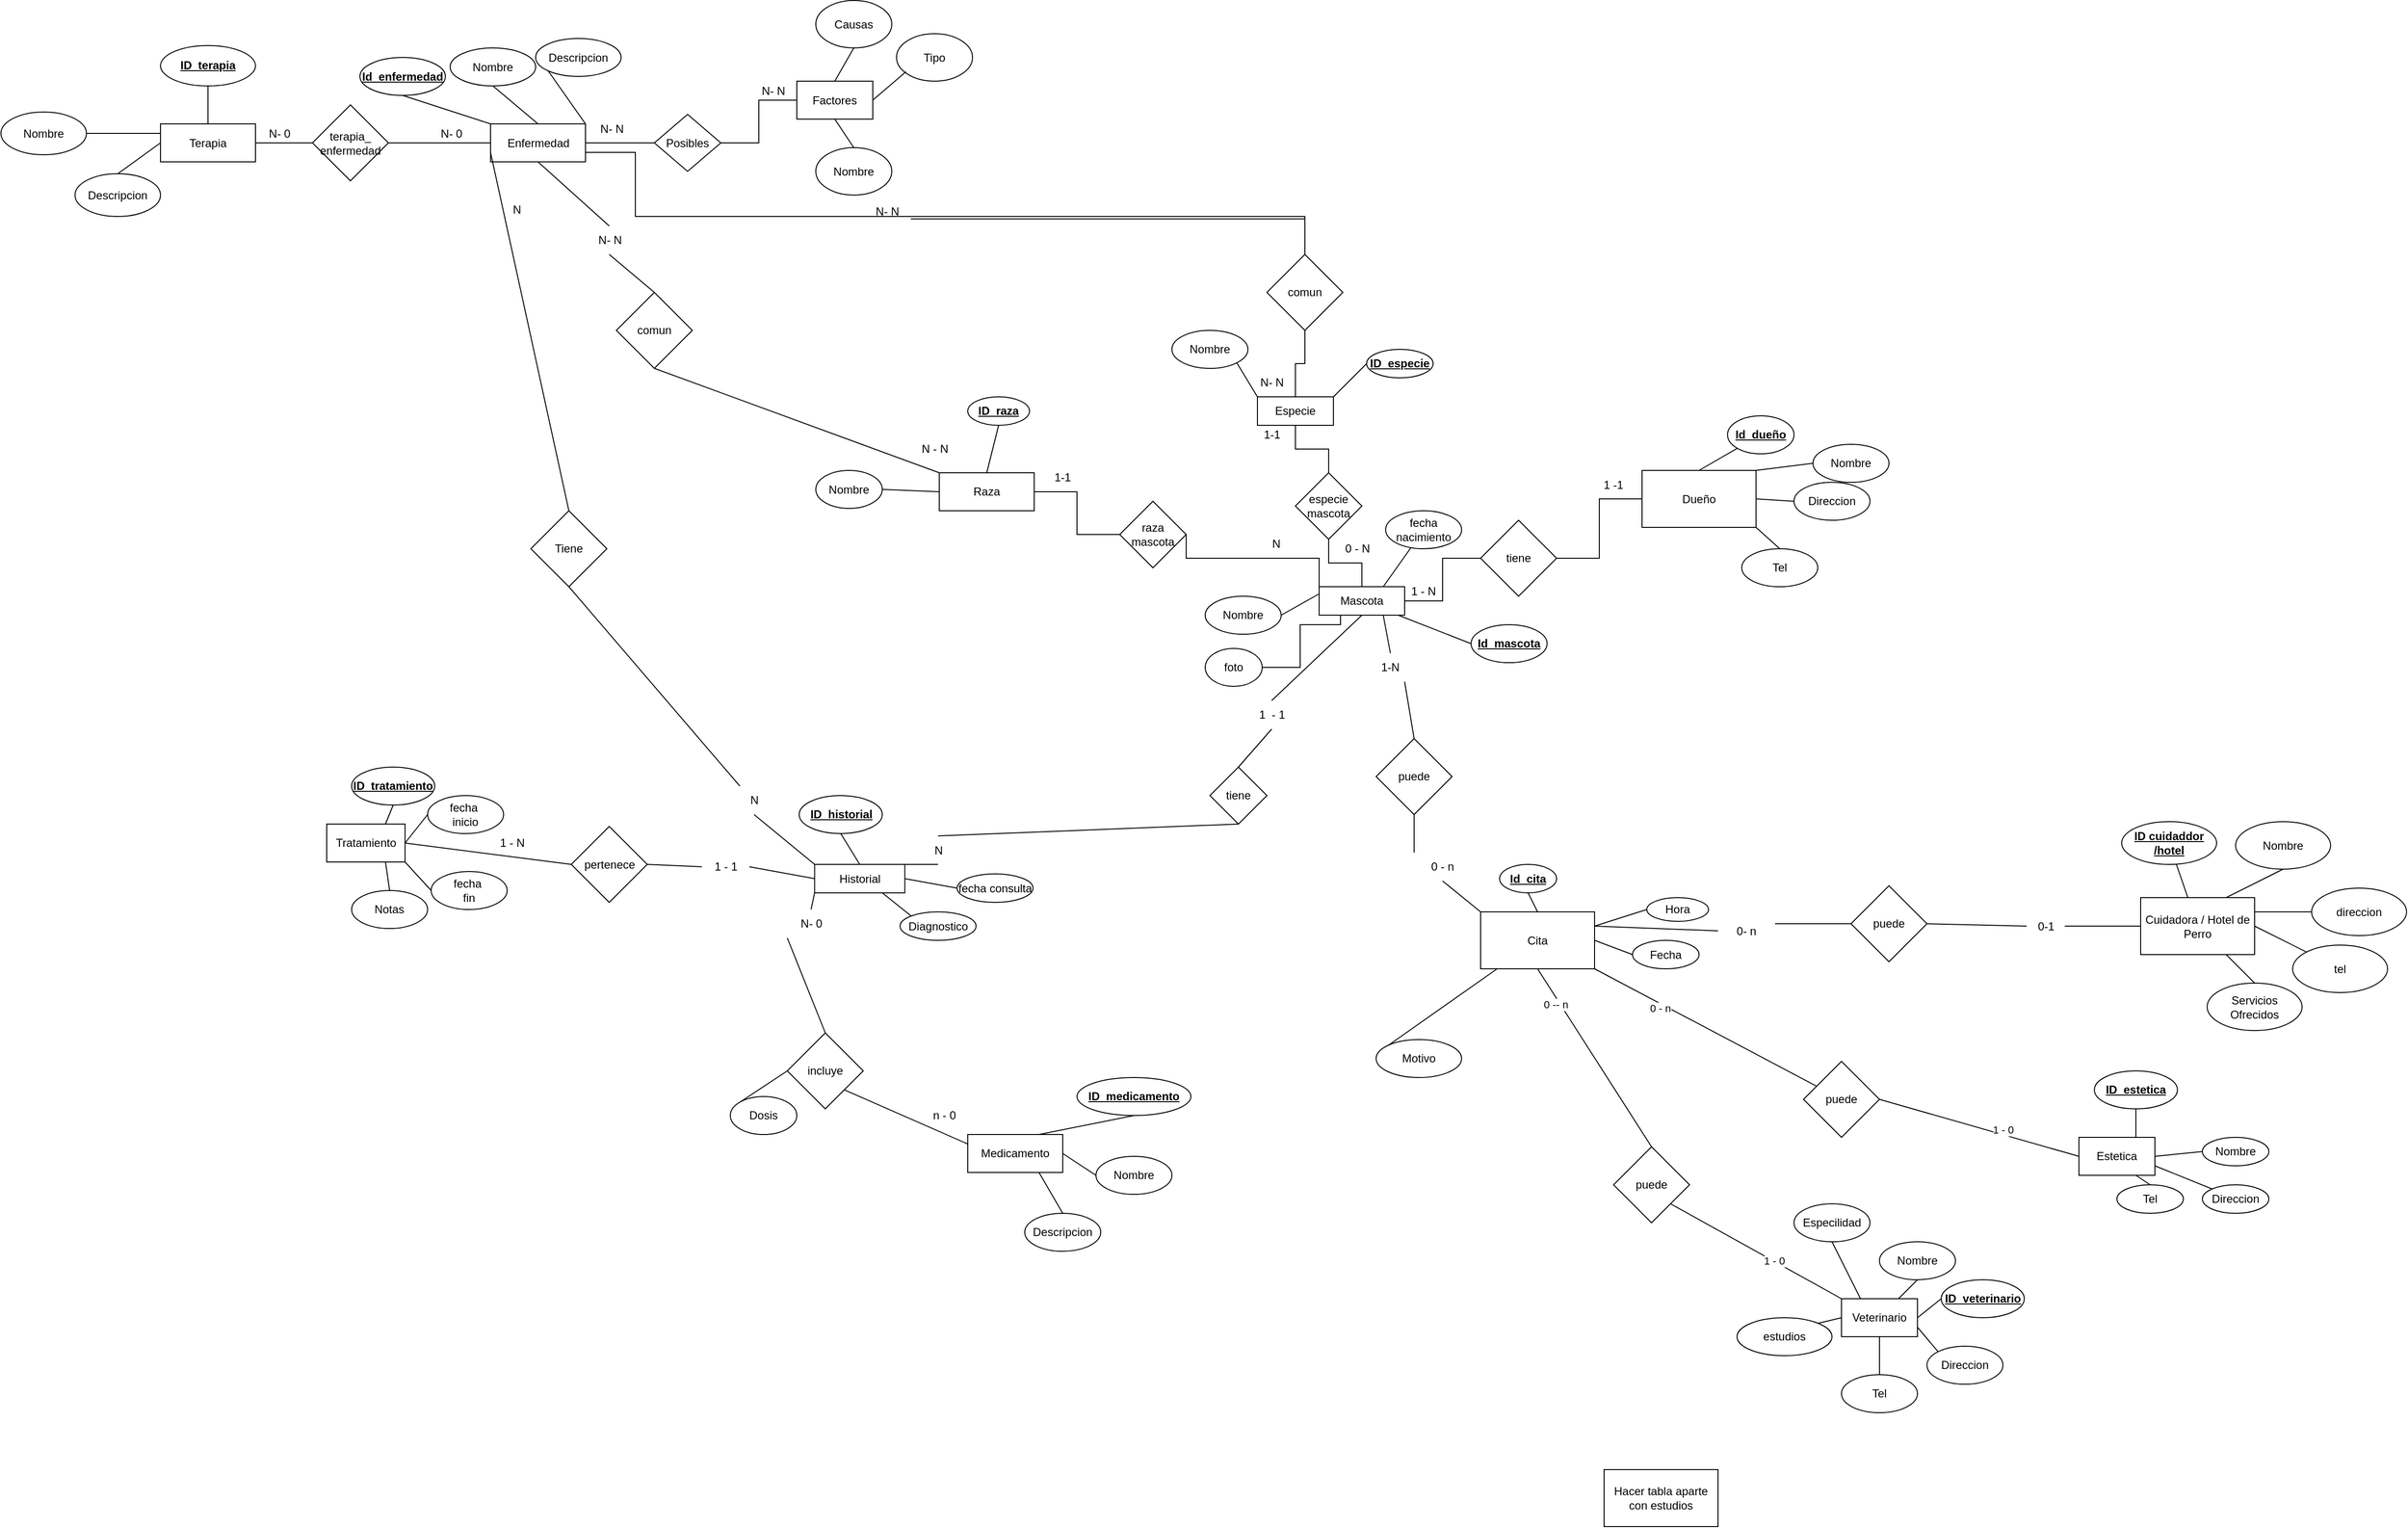 <mxfile version="21.1.2" type="device">
  <diagram name="Página-1" id="FYilyHACO1_T75HSCRsM">
    <mxGraphModel dx="3331" dy="2435" grid="1" gridSize="10" guides="1" tooltips="1" connect="1" arrows="1" fold="1" page="1" pageScale="1" pageWidth="1169" pageHeight="1654" math="0" shadow="0">
      <root>
        <mxCell id="0" />
        <mxCell id="1" parent="0" />
        <mxCell id="MlGHDWVRIxSeFs9TXQ3_-5" value="&lt;b&gt;&lt;u&gt;Id_cita&lt;/u&gt;&lt;/b&gt;" style="ellipse;whiteSpace=wrap;html=1;" parent="1" vertex="1">
          <mxGeometry x="-220" y="562.5" width="60" height="30" as="geometry" />
        </mxCell>
        <mxCell id="MlGHDWVRIxSeFs9TXQ3_-7" value="&lt;b&gt;&lt;u&gt;Id_dueño&lt;/u&gt;&lt;/b&gt;" style="ellipse;whiteSpace=wrap;html=1;" parent="1" vertex="1">
          <mxGeometry x="20" y="90" width="70" height="40" as="geometry" />
        </mxCell>
        <mxCell id="MlGHDWVRIxSeFs9TXQ3_-19" value="Cuidadora / Hotel de Perro" style="rounded=0;whiteSpace=wrap;html=1;" parent="1" vertex="1">
          <mxGeometry x="455" y="597.5" width="120" height="60" as="geometry" />
        </mxCell>
        <mxCell id="qQAGesgytiKlmJrBEsk5-5" value="" style="rounded=0;orthogonalLoop=1;jettySize=auto;html=1;endArrow=none;endFill=0;" parent="1" source="MlGHDWVRIxSeFs9TXQ3_-20" target="MlGHDWVRIxSeFs9TXQ3_-19" edge="1">
          <mxGeometry relative="1" as="geometry" />
        </mxCell>
        <mxCell id="MlGHDWVRIxSeFs9TXQ3_-20" value="&lt;u&gt;&lt;b&gt;ID cuidaddor /hotel&lt;/b&gt;&lt;/u&gt;" style="ellipse;whiteSpace=wrap;html=1;" parent="1" vertex="1">
          <mxGeometry x="435" y="517.5" width="100" height="45" as="geometry" />
        </mxCell>
        <mxCell id="MlGHDWVRIxSeFs9TXQ3_-21" value="Nombre" style="ellipse;whiteSpace=wrap;html=1;" parent="1" vertex="1">
          <mxGeometry x="555" y="517.5" width="100" height="50" as="geometry" />
        </mxCell>
        <mxCell id="qQAGesgytiKlmJrBEsk5-1" value="direccion" style="ellipse;whiteSpace=wrap;html=1;" parent="1" vertex="1">
          <mxGeometry x="635" y="587.5" width="100" height="50" as="geometry" />
        </mxCell>
        <mxCell id="qQAGesgytiKlmJrBEsk5-2" value="tel" style="ellipse;whiteSpace=wrap;html=1;" parent="1" vertex="1">
          <mxGeometry x="615" y="647.5" width="100" height="50" as="geometry" />
        </mxCell>
        <mxCell id="qQAGesgytiKlmJrBEsk5-3" value="Servicios Ofrecidos" style="ellipse;whiteSpace=wrap;html=1;" parent="1" vertex="1">
          <mxGeometry x="525" y="687.5" width="100" height="50" as="geometry" />
        </mxCell>
        <mxCell id="qQAGesgytiKlmJrBEsk5-4" value="Dueño" style="rounded=0;whiteSpace=wrap;html=1;" parent="1" vertex="1">
          <mxGeometry x="-70" y="147.5" width="120" height="60" as="geometry" />
        </mxCell>
        <mxCell id="qQAGesgytiKlmJrBEsk5-6" value="" style="rounded=0;orthogonalLoop=1;jettySize=auto;html=1;endArrow=none;endFill=0;exitX=0.5;exitY=1;exitDx=0;exitDy=0;entryX=0.75;entryY=0;entryDx=0;entryDy=0;" parent="1" source="MlGHDWVRIxSeFs9TXQ3_-21" target="MlGHDWVRIxSeFs9TXQ3_-19" edge="1">
          <mxGeometry relative="1" as="geometry">
            <mxPoint x="502" y="572.5" as="sourcePoint" />
            <mxPoint x="515" y="607.5" as="targetPoint" />
          </mxGeometry>
        </mxCell>
        <mxCell id="qQAGesgytiKlmJrBEsk5-7" value="" style="rounded=0;orthogonalLoop=1;jettySize=auto;html=1;endArrow=none;endFill=0;exitX=0;exitY=0.5;exitDx=0;exitDy=0;entryX=1;entryY=0.25;entryDx=0;entryDy=0;" parent="1" source="qQAGesgytiKlmJrBEsk5-1" target="MlGHDWVRIxSeFs9TXQ3_-19" edge="1">
          <mxGeometry relative="1" as="geometry">
            <mxPoint x="615" y="577.5" as="sourcePoint" />
            <mxPoint x="555" y="607.5" as="targetPoint" />
          </mxGeometry>
        </mxCell>
        <mxCell id="qQAGesgytiKlmJrBEsk5-8" value="" style="rounded=0;orthogonalLoop=1;jettySize=auto;html=1;endArrow=none;endFill=0;exitX=0;exitY=0;exitDx=0;exitDy=0;entryX=1;entryY=0.5;entryDx=0;entryDy=0;" parent="1" source="qQAGesgytiKlmJrBEsk5-2" target="MlGHDWVRIxSeFs9TXQ3_-19" edge="1">
          <mxGeometry relative="1" as="geometry">
            <mxPoint x="645" y="622.5" as="sourcePoint" />
            <mxPoint x="585" y="622.5" as="targetPoint" />
          </mxGeometry>
        </mxCell>
        <mxCell id="qQAGesgytiKlmJrBEsk5-9" value="" style="rounded=0;orthogonalLoop=1;jettySize=auto;html=1;endArrow=none;endFill=0;exitX=0.5;exitY=0;exitDx=0;exitDy=0;entryX=0.75;entryY=1;entryDx=0;entryDy=0;" parent="1" source="qQAGesgytiKlmJrBEsk5-3" target="MlGHDWVRIxSeFs9TXQ3_-19" edge="1">
          <mxGeometry relative="1" as="geometry">
            <mxPoint x="640" y="664.5" as="sourcePoint" />
            <mxPoint x="585" y="637.5" as="targetPoint" />
          </mxGeometry>
        </mxCell>
        <mxCell id="qQAGesgytiKlmJrBEsk5-10" value="" style="endArrow=none;html=1;rounded=0;exitX=0.5;exitY=0;exitDx=0;exitDy=0;" parent="1" source="qQAGesgytiKlmJrBEsk5-4" target="MlGHDWVRIxSeFs9TXQ3_-7" edge="1">
          <mxGeometry width="50" height="50" relative="1" as="geometry">
            <mxPoint x="220" y="150" as="sourcePoint" />
            <mxPoint x="270" y="100" as="targetPoint" />
          </mxGeometry>
        </mxCell>
        <mxCell id="qQAGesgytiKlmJrBEsk5-11" value="Nombre" style="ellipse;whiteSpace=wrap;html=1;" parent="1" vertex="1">
          <mxGeometry x="110" y="120" width="80" height="40" as="geometry" />
        </mxCell>
        <mxCell id="qQAGesgytiKlmJrBEsk5-12" value="Direccion" style="ellipse;whiteSpace=wrap;html=1;" parent="1" vertex="1">
          <mxGeometry x="90" y="160" width="80" height="40" as="geometry" />
        </mxCell>
        <mxCell id="qQAGesgytiKlmJrBEsk5-13" value="Tel" style="ellipse;whiteSpace=wrap;html=1;" parent="1" vertex="1">
          <mxGeometry x="35" y="230" width="80" height="40" as="geometry" />
        </mxCell>
        <mxCell id="qQAGesgytiKlmJrBEsk5-14" value="" style="endArrow=none;html=1;rounded=0;exitX=1;exitY=0;exitDx=0;exitDy=0;entryX=0;entryY=0.5;entryDx=0;entryDy=0;" parent="1" source="qQAGesgytiKlmJrBEsk5-4" target="qQAGesgytiKlmJrBEsk5-11" edge="1">
          <mxGeometry width="50" height="50" relative="1" as="geometry">
            <mxPoint x="40" y="160" as="sourcePoint" />
            <mxPoint x="90" y="110" as="targetPoint" />
          </mxGeometry>
        </mxCell>
        <mxCell id="qQAGesgytiKlmJrBEsk5-15" value="" style="endArrow=none;html=1;rounded=0;exitX=1;exitY=0.5;exitDx=0;exitDy=0;entryX=0;entryY=0.5;entryDx=0;entryDy=0;" parent="1" source="qQAGesgytiKlmJrBEsk5-4" target="qQAGesgytiKlmJrBEsk5-12" edge="1">
          <mxGeometry width="50" height="50" relative="1" as="geometry">
            <mxPoint x="40" y="160" as="sourcePoint" />
            <mxPoint x="90" y="110" as="targetPoint" />
          </mxGeometry>
        </mxCell>
        <mxCell id="qQAGesgytiKlmJrBEsk5-16" value="" style="endArrow=none;html=1;rounded=0;exitX=1;exitY=1;exitDx=0;exitDy=0;entryX=0.5;entryY=0;entryDx=0;entryDy=0;" parent="1" source="qQAGesgytiKlmJrBEsk5-4" target="qQAGesgytiKlmJrBEsk5-13" edge="1">
          <mxGeometry width="50" height="50" relative="1" as="geometry">
            <mxPoint x="40" y="160" as="sourcePoint" />
            <mxPoint x="90" y="110" as="targetPoint" />
          </mxGeometry>
        </mxCell>
        <mxCell id="qQAGesgytiKlmJrBEsk5-17" value="Cita" style="rounded=0;whiteSpace=wrap;html=1;" parent="1" vertex="1">
          <mxGeometry x="-240" y="612.5" width="120" height="60" as="geometry" />
        </mxCell>
        <mxCell id="qQAGesgytiKlmJrBEsk5-18" value="" style="endArrow=none;html=1;rounded=0;entryX=0.5;entryY=1;entryDx=0;entryDy=0;exitX=0.5;exitY=0;exitDx=0;exitDy=0;" parent="1" source="qQAGesgytiKlmJrBEsk5-17" target="MlGHDWVRIxSeFs9TXQ3_-5" edge="1">
          <mxGeometry width="50" height="50" relative="1" as="geometry">
            <mxPoint x="-200" y="672.5" as="sourcePoint" />
            <mxPoint x="-150" y="622.5" as="targetPoint" />
          </mxGeometry>
        </mxCell>
        <mxCell id="qQAGesgytiKlmJrBEsk5-19" value="Fecha" style="ellipse;whiteSpace=wrap;html=1;" parent="1" vertex="1">
          <mxGeometry x="-80" y="642.5" width="70" height="30" as="geometry" />
        </mxCell>
        <mxCell id="qQAGesgytiKlmJrBEsk5-20" value="" style="endArrow=none;html=1;rounded=0;exitX=0;exitY=0.5;exitDx=0;exitDy=0;entryX=1;entryY=0.5;entryDx=0;entryDy=0;" parent="1" source="qQAGesgytiKlmJrBEsk5-19" target="qQAGesgytiKlmJrBEsk5-17" edge="1">
          <mxGeometry width="50" height="50" relative="1" as="geometry">
            <mxPoint x="-30" y="677.5" as="sourcePoint" />
            <mxPoint y="632.5" as="targetPoint" />
          </mxGeometry>
        </mxCell>
        <mxCell id="qQAGesgytiKlmJrBEsk5-21" value="Hora" style="ellipse;whiteSpace=wrap;html=1;" parent="1" vertex="1">
          <mxGeometry x="-65" y="597.5" width="65" height="25" as="geometry" />
        </mxCell>
        <mxCell id="qQAGesgytiKlmJrBEsk5-22" value="" style="endArrow=none;html=1;rounded=0;exitX=1;exitY=0.25;exitDx=0;exitDy=0;entryX=0;entryY=0.5;entryDx=0;entryDy=0;" parent="1" source="qQAGesgytiKlmJrBEsk5-17" edge="1" target="qQAGesgytiKlmJrBEsk5-21">
          <mxGeometry width="50" height="50" relative="1" as="geometry">
            <mxPoint x="-50" y="682.5" as="sourcePoint" />
            <mxPoint x="-30" y="632.5" as="targetPoint" />
          </mxGeometry>
        </mxCell>
        <mxCell id="qQAGesgytiKlmJrBEsk5-24" value="Motivo" style="ellipse;whiteSpace=wrap;html=1;" parent="1" vertex="1">
          <mxGeometry x="-350" y="747" width="90" height="40" as="geometry" />
        </mxCell>
        <mxCell id="qQAGesgytiKlmJrBEsk5-26" value="" style="endArrow=none;html=1;rounded=0;exitX=0;exitY=0;exitDx=0;exitDy=0;" parent="1" source="qQAGesgytiKlmJrBEsk5-24" target="qQAGesgytiKlmJrBEsk5-17" edge="1">
          <mxGeometry width="50" height="50" relative="1" as="geometry">
            <mxPoint x="-50" y="682.5" as="sourcePoint" />
            <mxPoint y="632.5" as="targetPoint" />
          </mxGeometry>
        </mxCell>
        <mxCell id="ZOqUm4qgHndNliNhtv4M-108" value="" style="edgeStyle=orthogonalEdgeStyle;rounded=0;orthogonalLoop=1;jettySize=auto;html=1;endArrow=none;endFill=0;" edge="1" parent="1" source="qQAGesgytiKlmJrBEsk5-27" target="ZOqUm4qgHndNliNhtv4M-107">
          <mxGeometry relative="1" as="geometry" />
        </mxCell>
        <mxCell id="qQAGesgytiKlmJrBEsk5-27" value="Mascota" style="rounded=0;whiteSpace=wrap;html=1;" parent="1" vertex="1">
          <mxGeometry x="-410" y="270" width="90" height="30" as="geometry" />
        </mxCell>
        <mxCell id="qQAGesgytiKlmJrBEsk5-28" value="&lt;b&gt;&lt;u&gt;Id_mascota&lt;/u&gt;&lt;/b&gt;" style="ellipse;whiteSpace=wrap;html=1;" parent="1" vertex="1">
          <mxGeometry x="-250" y="310" width="80" height="40" as="geometry" />
        </mxCell>
        <mxCell id="qQAGesgytiKlmJrBEsk5-29" value="Nombre" style="ellipse;whiteSpace=wrap;html=1;" parent="1" vertex="1">
          <mxGeometry x="-530" y="280" width="80" height="40" as="geometry" />
        </mxCell>
        <mxCell id="qQAGesgytiKlmJrBEsk5-30" value="fecha nacimiento" style="ellipse;whiteSpace=wrap;html=1;" parent="1" vertex="1">
          <mxGeometry x="-340" y="190" width="80" height="40" as="geometry" />
        </mxCell>
        <mxCell id="ZOqUm4qgHndNliNhtv4M-2" value="" style="endArrow=none;html=1;rounded=0;exitX=0;exitY=0.5;exitDx=0;exitDy=0;" edge="1" parent="1" source="qQAGesgytiKlmJrBEsk5-28" target="qQAGesgytiKlmJrBEsk5-27">
          <mxGeometry width="50" height="50" relative="1" as="geometry">
            <mxPoint x="-220" y="420" as="sourcePoint" />
            <mxPoint x="-170" y="370" as="targetPoint" />
          </mxGeometry>
        </mxCell>
        <mxCell id="ZOqUm4qgHndNliNhtv4M-3" value="" style="endArrow=none;html=1;rounded=0;exitX=0.75;exitY=0;exitDx=0;exitDy=0;" edge="1" parent="1" source="qQAGesgytiKlmJrBEsk5-27" target="qQAGesgytiKlmJrBEsk5-30">
          <mxGeometry width="50" height="50" relative="1" as="geometry">
            <mxPoint x="-220" y="420" as="sourcePoint" />
            <mxPoint x="-170" y="370" as="targetPoint" />
          </mxGeometry>
        </mxCell>
        <mxCell id="ZOqUm4qgHndNliNhtv4M-8" value="" style="endArrow=none;html=1;rounded=0;exitX=1;exitY=0.5;exitDx=0;exitDy=0;entryX=0;entryY=0.25;entryDx=0;entryDy=0;" edge="1" parent="1" source="qQAGesgytiKlmJrBEsk5-29" target="qQAGesgytiKlmJrBEsk5-27">
          <mxGeometry width="50" height="50" relative="1" as="geometry">
            <mxPoint x="-220" y="420" as="sourcePoint" />
            <mxPoint x="-170" y="370" as="targetPoint" />
          </mxGeometry>
        </mxCell>
        <mxCell id="ZOqUm4qgHndNliNhtv4M-101" value="" style="edgeStyle=orthogonalEdgeStyle;rounded=0;orthogonalLoop=1;jettySize=auto;html=1;endArrow=none;endFill=0;" edge="1" parent="1" source="ZOqUm4qgHndNliNhtv4M-23" target="ZOqUm4qgHndNliNhtv4M-100">
          <mxGeometry relative="1" as="geometry" />
        </mxCell>
        <mxCell id="ZOqUm4qgHndNliNhtv4M-23" value="Especie" style="rounded=0;whiteSpace=wrap;html=1;" vertex="1" parent="1">
          <mxGeometry x="-475" y="70" width="80" height="30" as="geometry" />
        </mxCell>
        <mxCell id="ZOqUm4qgHndNliNhtv4M-24" value="&lt;b&gt;&lt;u&gt;ID_especie&lt;/u&gt;&lt;/b&gt;" style="ellipse;whiteSpace=wrap;html=1;" vertex="1" parent="1">
          <mxGeometry x="-360" y="20" width="70" height="30" as="geometry" />
        </mxCell>
        <mxCell id="ZOqUm4qgHndNliNhtv4M-25" value="Nombre" style="ellipse;whiteSpace=wrap;html=1;" vertex="1" parent="1">
          <mxGeometry x="-565" width="80" height="40" as="geometry" />
        </mxCell>
        <mxCell id="ZOqUm4qgHndNliNhtv4M-26" value="" style="endArrow=none;html=1;rounded=0;exitX=1;exitY=0;exitDx=0;exitDy=0;entryX=0;entryY=0.5;entryDx=0;entryDy=0;" edge="1" parent="1" source="ZOqUm4qgHndNliNhtv4M-23" target="ZOqUm4qgHndNliNhtv4M-24">
          <mxGeometry width="50" height="50" relative="1" as="geometry">
            <mxPoint x="-620" y="-100" as="sourcePoint" />
            <mxPoint x="-570" y="-150" as="targetPoint" />
          </mxGeometry>
        </mxCell>
        <mxCell id="ZOqUm4qgHndNliNhtv4M-27" value="" style="endArrow=none;html=1;rounded=0;exitX=1;exitY=1;exitDx=0;exitDy=0;entryX=0;entryY=0;entryDx=0;entryDy=0;" edge="1" parent="1" source="ZOqUm4qgHndNliNhtv4M-25" target="ZOqUm4qgHndNliNhtv4M-23">
          <mxGeometry width="50" height="50" relative="1" as="geometry">
            <mxPoint x="-620" y="-100" as="sourcePoint" />
            <mxPoint x="-570" y="-150" as="targetPoint" />
          </mxGeometry>
        </mxCell>
        <mxCell id="ZOqUm4qgHndNliNhtv4M-104" value="" style="edgeStyle=orthogonalEdgeStyle;rounded=0;orthogonalLoop=1;jettySize=auto;html=1;endArrow=none;endFill=0;" edge="1" parent="1" source="ZOqUm4qgHndNliNhtv4M-28" target="ZOqUm4qgHndNliNhtv4M-99">
          <mxGeometry relative="1" as="geometry" />
        </mxCell>
        <mxCell id="ZOqUm4qgHndNliNhtv4M-28" value="Raza" style="rounded=0;whiteSpace=wrap;html=1;" vertex="1" parent="1">
          <mxGeometry x="-810" y="150" width="100" height="40" as="geometry" />
        </mxCell>
        <mxCell id="ZOqUm4qgHndNliNhtv4M-29" value="&lt;b&gt;&lt;u&gt;ID_raza&lt;/u&gt;&lt;/b&gt;" style="ellipse;whiteSpace=wrap;html=1;" vertex="1" parent="1">
          <mxGeometry x="-780" y="70" width="65" height="30" as="geometry" />
        </mxCell>
        <mxCell id="ZOqUm4qgHndNliNhtv4M-30" value="" style="endArrow=none;html=1;rounded=0;exitX=0.5;exitY=0;exitDx=0;exitDy=0;entryX=0.5;entryY=1;entryDx=0;entryDy=0;" edge="1" parent="1" source="ZOqUm4qgHndNliNhtv4M-28" target="ZOqUm4qgHndNliNhtv4M-29">
          <mxGeometry width="50" height="50" relative="1" as="geometry">
            <mxPoint x="-570" y="80" as="sourcePoint" />
            <mxPoint x="-520" y="30" as="targetPoint" />
          </mxGeometry>
        </mxCell>
        <mxCell id="ZOqUm4qgHndNliNhtv4M-31" value="Nombre" style="ellipse;whiteSpace=wrap;html=1;" vertex="1" parent="1">
          <mxGeometry x="-940" y="147.5" width="70" height="40" as="geometry" />
        </mxCell>
        <mxCell id="ZOqUm4qgHndNliNhtv4M-33" value="" style="endArrow=none;html=1;rounded=0;exitX=1;exitY=0.5;exitDx=0;exitDy=0;entryX=0;entryY=0.5;entryDx=0;entryDy=0;" edge="1" parent="1" source="ZOqUm4qgHndNliNhtv4M-31" target="ZOqUm4qgHndNliNhtv4M-28">
          <mxGeometry width="50" height="50" relative="1" as="geometry">
            <mxPoint x="-570" y="80" as="sourcePoint" />
            <mxPoint x="-520" y="30" as="targetPoint" />
          </mxGeometry>
        </mxCell>
        <mxCell id="ZOqUm4qgHndNliNhtv4M-130" value="" style="edgeStyle=orthogonalEdgeStyle;rounded=0;orthogonalLoop=1;jettySize=auto;html=1;endArrow=none;endFill=0;exitX=1;exitY=0.75;exitDx=0;exitDy=0;entryX=0.5;entryY=0;entryDx=0;entryDy=0;" edge="1" parent="1" source="ZOqUm4qgHndNliNhtv4M-197" target="ZOqUm4qgHndNliNhtv4M-129">
          <mxGeometry relative="1" as="geometry">
            <mxPoint x="-1150" y="-140" as="sourcePoint" />
            <mxPoint x="-425" y="-160" as="targetPoint" />
            <Array as="points" />
          </mxGeometry>
        </mxCell>
        <mxCell id="ZOqUm4qgHndNliNhtv4M-34" value="Enfermedad" style="rounded=0;whiteSpace=wrap;html=1;" vertex="1" parent="1">
          <mxGeometry x="-1282.5" y="-217.5" width="100" height="40" as="geometry" />
        </mxCell>
        <mxCell id="ZOqUm4qgHndNliNhtv4M-35" value="&lt;b&gt;&lt;u&gt;Id_enfermedad&lt;/u&gt;&lt;/b&gt;" style="ellipse;whiteSpace=wrap;html=1;" vertex="1" parent="1">
          <mxGeometry x="-1420" y="-287.5" width="90" height="40" as="geometry" />
        </mxCell>
        <mxCell id="ZOqUm4qgHndNliNhtv4M-36" value="Nombre" style="ellipse;whiteSpace=wrap;html=1;" vertex="1" parent="1">
          <mxGeometry x="-1325" y="-297.5" width="90" height="40" as="geometry" />
        </mxCell>
        <mxCell id="ZOqUm4qgHndNliNhtv4M-37" value="Descripcion" style="ellipse;whiteSpace=wrap;html=1;" vertex="1" parent="1">
          <mxGeometry x="-1235" y="-307.5" width="90" height="40" as="geometry" />
        </mxCell>
        <mxCell id="ZOqUm4qgHndNliNhtv4M-40" value="" style="endArrow=none;html=1;rounded=0;exitX=0.5;exitY=1;exitDx=0;exitDy=0;entryX=0;entryY=0;entryDx=0;entryDy=0;" edge="1" parent="1" source="ZOqUm4qgHndNliNhtv4M-35" target="ZOqUm4qgHndNliNhtv4M-34">
          <mxGeometry width="50" height="50" relative="1" as="geometry">
            <mxPoint x="-1262.5" y="-187.5" as="sourcePoint" />
            <mxPoint x="-1212.5" y="-237.5" as="targetPoint" />
          </mxGeometry>
        </mxCell>
        <mxCell id="ZOqUm4qgHndNliNhtv4M-41" value="" style="endArrow=none;html=1;rounded=0;exitX=0.5;exitY=1;exitDx=0;exitDy=0;entryX=0.5;entryY=0;entryDx=0;entryDy=0;" edge="1" parent="1" source="ZOqUm4qgHndNliNhtv4M-36" target="ZOqUm4qgHndNliNhtv4M-34">
          <mxGeometry width="50" height="50" relative="1" as="geometry">
            <mxPoint x="-1262.5" y="-187.5" as="sourcePoint" />
            <mxPoint x="-1212.5" y="-237.5" as="targetPoint" />
          </mxGeometry>
        </mxCell>
        <mxCell id="ZOqUm4qgHndNliNhtv4M-44" value="" style="endArrow=none;html=1;rounded=0;exitX=0;exitY=1;exitDx=0;exitDy=0;entryX=1;entryY=0;entryDx=0;entryDy=0;" edge="1" parent="1" source="ZOqUm4qgHndNliNhtv4M-37" target="ZOqUm4qgHndNliNhtv4M-34">
          <mxGeometry width="50" height="50" relative="1" as="geometry">
            <mxPoint x="-1262.5" y="-187.5" as="sourcePoint" />
            <mxPoint x="-1212.5" y="-237.5" as="targetPoint" />
          </mxGeometry>
        </mxCell>
        <mxCell id="ZOqUm4qgHndNliNhtv4M-45" value="Historial" style="rounded=0;whiteSpace=wrap;html=1;" vertex="1" parent="1">
          <mxGeometry x="-941.25" y="562.5" width="95" height="30" as="geometry" />
        </mxCell>
        <mxCell id="ZOqUm4qgHndNliNhtv4M-46" value="&lt;b&gt;&lt;u&gt;ID_historial&lt;/u&gt;&lt;/b&gt;" style="ellipse;whiteSpace=wrap;html=1;" vertex="1" parent="1">
          <mxGeometry x="-957.5" y="490" width="87.5" height="40" as="geometry" />
        </mxCell>
        <mxCell id="ZOqUm4qgHndNliNhtv4M-47" value="fecha consulta" style="ellipse;whiteSpace=wrap;html=1;" vertex="1" parent="1">
          <mxGeometry x="-791.25" y="572.5" width="80" height="30" as="geometry" />
        </mxCell>
        <mxCell id="ZOqUm4qgHndNliNhtv4M-48" value="Diagnostico" style="ellipse;whiteSpace=wrap;html=1;" vertex="1" parent="1">
          <mxGeometry x="-851.25" y="612.5" width="80" height="30" as="geometry" />
        </mxCell>
        <mxCell id="ZOqUm4qgHndNliNhtv4M-50" value="Dosis" style="ellipse;whiteSpace=wrap;html=1;" vertex="1" parent="1">
          <mxGeometry x="-1030" y="807" width="70" height="40" as="geometry" />
        </mxCell>
        <mxCell id="ZOqUm4qgHndNliNhtv4M-51" value="" style="endArrow=none;html=1;rounded=0;exitX=0;exitY=0;exitDx=0;exitDy=0;entryX=0;entryY=0.5;entryDx=0;entryDy=0;" edge="1" parent="1" source="ZOqUm4qgHndNliNhtv4M-50" target="ZOqUm4qgHndNliNhtv4M-166">
          <mxGeometry width="50" height="50" relative="1" as="geometry">
            <mxPoint x="-771.25" y="502.5" as="sourcePoint" />
            <mxPoint x="-1080" y="750" as="targetPoint" />
          </mxGeometry>
        </mxCell>
        <mxCell id="ZOqUm4qgHndNliNhtv4M-52" value="" style="endArrow=none;html=1;rounded=0;exitX=0.5;exitY=0;exitDx=0;exitDy=0;entryX=0;entryY=1;entryDx=0;entryDy=0;" edge="1" parent="1" source="ZOqUm4qgHndNliNhtv4M-169" target="ZOqUm4qgHndNliNhtv4M-45">
          <mxGeometry width="50" height="50" relative="1" as="geometry">
            <mxPoint x="-996.25" y="710" as="sourcePoint" />
            <mxPoint x="-721.25" y="452.5" as="targetPoint" />
          </mxGeometry>
        </mxCell>
        <mxCell id="ZOqUm4qgHndNliNhtv4M-53" value="" style="endArrow=none;html=1;rounded=0;exitX=0.5;exitY=1;exitDx=0;exitDy=0;entryX=0.5;entryY=0;entryDx=0;entryDy=0;" edge="1" parent="1" source="ZOqUm4qgHndNliNhtv4M-46" target="ZOqUm4qgHndNliNhtv4M-45">
          <mxGeometry width="50" height="50" relative="1" as="geometry">
            <mxPoint x="-771.25" y="502.5" as="sourcePoint" />
            <mxPoint x="-721.25" y="452.5" as="targetPoint" />
          </mxGeometry>
        </mxCell>
        <mxCell id="ZOqUm4qgHndNliNhtv4M-54" value="" style="endArrow=none;html=1;rounded=0;exitX=0;exitY=0.5;exitDx=0;exitDy=0;entryX=1;entryY=0.5;entryDx=0;entryDy=0;" edge="1" parent="1" source="ZOqUm4qgHndNliNhtv4M-47" target="ZOqUm4qgHndNliNhtv4M-45">
          <mxGeometry width="50" height="50" relative="1" as="geometry">
            <mxPoint x="-771.25" y="502.5" as="sourcePoint" />
            <mxPoint x="-721.25" y="452.5" as="targetPoint" />
          </mxGeometry>
        </mxCell>
        <mxCell id="ZOqUm4qgHndNliNhtv4M-55" value="" style="endArrow=none;html=1;rounded=0;exitX=0;exitY=0;exitDx=0;exitDy=0;entryX=0.75;entryY=1;entryDx=0;entryDy=0;" edge="1" parent="1" source="ZOqUm4qgHndNliNhtv4M-48" target="ZOqUm4qgHndNliNhtv4M-45">
          <mxGeometry width="50" height="50" relative="1" as="geometry">
            <mxPoint x="-771.25" y="502.5" as="sourcePoint" />
            <mxPoint x="-721.25" y="452.5" as="targetPoint" />
          </mxGeometry>
        </mxCell>
        <mxCell id="ZOqUm4qgHndNliNhtv4M-56" value="Medicamento" style="rounded=0;whiteSpace=wrap;html=1;" vertex="1" parent="1">
          <mxGeometry x="-780" y="847" width="100" height="40" as="geometry" />
        </mxCell>
        <mxCell id="ZOqUm4qgHndNliNhtv4M-58" value="&lt;b&gt;&lt;u&gt;ID_medicamento&lt;/u&gt;&lt;/b&gt;" style="ellipse;whiteSpace=wrap;html=1;" vertex="1" parent="1">
          <mxGeometry x="-665" y="787" width="120" height="40" as="geometry" />
        </mxCell>
        <mxCell id="ZOqUm4qgHndNliNhtv4M-59" value="" style="endArrow=none;html=1;rounded=0;exitX=0.75;exitY=0;exitDx=0;exitDy=0;entryX=0.5;entryY=1;entryDx=0;entryDy=0;" edge="1" parent="1" source="ZOqUm4qgHndNliNhtv4M-56" target="ZOqUm4qgHndNliNhtv4M-58">
          <mxGeometry width="50" height="50" relative="1" as="geometry">
            <mxPoint x="-630" y="837" as="sourcePoint" />
            <mxPoint x="-580" y="787" as="targetPoint" />
          </mxGeometry>
        </mxCell>
        <mxCell id="ZOqUm4qgHndNliNhtv4M-60" value="Nombre" style="ellipse;whiteSpace=wrap;html=1;" vertex="1" parent="1">
          <mxGeometry x="-645" y="870" width="80" height="40" as="geometry" />
        </mxCell>
        <mxCell id="ZOqUm4qgHndNliNhtv4M-61" value="Descripcion" style="ellipse;whiteSpace=wrap;html=1;" vertex="1" parent="1">
          <mxGeometry x="-720" y="930" width="80" height="40" as="geometry" />
        </mxCell>
        <mxCell id="ZOqUm4qgHndNliNhtv4M-62" value="" style="endArrow=none;html=1;rounded=0;exitX=0;exitY=0.5;exitDx=0;exitDy=0;entryX=1;entryY=0.5;entryDx=0;entryDy=0;" edge="1" parent="1" source="ZOqUm4qgHndNliNhtv4M-60" target="ZOqUm4qgHndNliNhtv4M-56">
          <mxGeometry width="50" height="50" relative="1" as="geometry">
            <mxPoint x="-630" y="837" as="sourcePoint" />
            <mxPoint x="-580" y="787" as="targetPoint" />
          </mxGeometry>
        </mxCell>
        <mxCell id="ZOqUm4qgHndNliNhtv4M-63" value="" style="endArrow=none;html=1;rounded=0;exitX=0.5;exitY=0;exitDx=0;exitDy=0;entryX=0.75;entryY=1;entryDx=0;entryDy=0;" edge="1" parent="1" source="ZOqUm4qgHndNliNhtv4M-61" target="ZOqUm4qgHndNliNhtv4M-56">
          <mxGeometry width="50" height="50" relative="1" as="geometry">
            <mxPoint x="-630" y="837" as="sourcePoint" />
            <mxPoint x="-580" y="787" as="targetPoint" />
          </mxGeometry>
        </mxCell>
        <mxCell id="ZOqUm4qgHndNliNhtv4M-64" value="Tratamiento" style="rounded=0;whiteSpace=wrap;html=1;" vertex="1" parent="1">
          <mxGeometry x="-1455" y="520" width="82.5" height="40" as="geometry" />
        </mxCell>
        <mxCell id="ZOqUm4qgHndNliNhtv4M-65" value="&lt;b&gt;&lt;u&gt;ID_tratamiento&lt;/u&gt;&lt;/b&gt;" style="ellipse;whiteSpace=wrap;html=1;" vertex="1" parent="1">
          <mxGeometry x="-1428.75" y="460" width="87.5" height="40" as="geometry" />
        </mxCell>
        <mxCell id="ZOqUm4qgHndNliNhtv4M-66" value="fecha&amp;nbsp;&lt;br&gt;inicio" style="ellipse;whiteSpace=wrap;html=1;" vertex="1" parent="1">
          <mxGeometry x="-1348.75" y="490" width="80" height="40" as="geometry" />
        </mxCell>
        <mxCell id="ZOqUm4qgHndNliNhtv4M-67" value="fecha&amp;nbsp;&lt;br&gt;fin" style="ellipse;whiteSpace=wrap;html=1;" vertex="1" parent="1">
          <mxGeometry x="-1345" y="570" width="80" height="40" as="geometry" />
        </mxCell>
        <mxCell id="ZOqUm4qgHndNliNhtv4M-68" value="Notas" style="ellipse;whiteSpace=wrap;html=1;" vertex="1" parent="1">
          <mxGeometry x="-1428.75" y="590" width="80" height="40" as="geometry" />
        </mxCell>
        <mxCell id="ZOqUm4qgHndNliNhtv4M-69" value="" style="endArrow=none;html=1;rounded=0;exitX=0.75;exitY=0;exitDx=0;exitDy=0;" edge="1" parent="1" source="ZOqUm4qgHndNliNhtv4M-64">
          <mxGeometry width="50" height="50" relative="1" as="geometry">
            <mxPoint x="-1435" y="400" as="sourcePoint" />
            <mxPoint x="-1385" y="500" as="targetPoint" />
          </mxGeometry>
        </mxCell>
        <mxCell id="ZOqUm4qgHndNliNhtv4M-70" value="" style="endArrow=none;html=1;rounded=0;exitX=1;exitY=0.5;exitDx=0;exitDy=0;entryX=0;entryY=0.5;entryDx=0;entryDy=0;" edge="1" parent="1" source="ZOqUm4qgHndNliNhtv4M-64" target="ZOqUm4qgHndNliNhtv4M-66">
          <mxGeometry width="50" height="50" relative="1" as="geometry">
            <mxPoint x="-1435" y="400" as="sourcePoint" />
            <mxPoint x="-1385" y="350" as="targetPoint" />
          </mxGeometry>
        </mxCell>
        <mxCell id="ZOqUm4qgHndNliNhtv4M-71" value="" style="endArrow=none;html=1;rounded=0;exitX=1;exitY=1;exitDx=0;exitDy=0;entryX=0;entryY=0.5;entryDx=0;entryDy=0;" edge="1" parent="1" source="ZOqUm4qgHndNliNhtv4M-64" target="ZOqUm4qgHndNliNhtv4M-67">
          <mxGeometry width="50" height="50" relative="1" as="geometry">
            <mxPoint x="-1435" y="400" as="sourcePoint" />
            <mxPoint x="-1385" y="350" as="targetPoint" />
          </mxGeometry>
        </mxCell>
        <mxCell id="ZOqUm4qgHndNliNhtv4M-72" value="" style="endArrow=none;html=1;rounded=0;exitX=0.5;exitY=0;exitDx=0;exitDy=0;entryX=0.75;entryY=1;entryDx=0;entryDy=0;" edge="1" parent="1" source="ZOqUm4qgHndNliNhtv4M-68" target="ZOqUm4qgHndNliNhtv4M-64">
          <mxGeometry width="50" height="50" relative="1" as="geometry">
            <mxPoint x="-1435" y="400" as="sourcePoint" />
            <mxPoint x="-1385" y="350" as="targetPoint" />
          </mxGeometry>
        </mxCell>
        <mxCell id="ZOqUm4qgHndNliNhtv4M-73" value="Estetica" style="rounded=0;whiteSpace=wrap;html=1;" vertex="1" parent="1">
          <mxGeometry x="390" y="850" width="80" height="40" as="geometry" />
        </mxCell>
        <mxCell id="ZOqUm4qgHndNliNhtv4M-74" value="&lt;b&gt;&lt;u&gt;ID_estetica&lt;/u&gt;&lt;/b&gt;" style="ellipse;whiteSpace=wrap;html=1;" vertex="1" parent="1">
          <mxGeometry x="406.25" y="780" width="87.5" height="40" as="geometry" />
        </mxCell>
        <mxCell id="ZOqUm4qgHndNliNhtv4M-75" value="Nombre" style="ellipse;whiteSpace=wrap;html=1;" vertex="1" parent="1">
          <mxGeometry x="520" y="850" width="70" height="30" as="geometry" />
        </mxCell>
        <mxCell id="ZOqUm4qgHndNliNhtv4M-76" value="Direccion" style="ellipse;whiteSpace=wrap;html=1;" vertex="1" parent="1">
          <mxGeometry x="520" y="900" width="70" height="30" as="geometry" />
        </mxCell>
        <mxCell id="ZOqUm4qgHndNliNhtv4M-77" value="Tel" style="ellipse;whiteSpace=wrap;html=1;" vertex="1" parent="1">
          <mxGeometry x="430" y="900" width="70" height="30" as="geometry" />
        </mxCell>
        <mxCell id="ZOqUm4qgHndNliNhtv4M-78" value="" style="endArrow=none;html=1;rounded=0;entryX=0;entryY=0.5;entryDx=0;entryDy=0;exitX=1;exitY=0.5;exitDx=0;exitDy=0;" edge="1" parent="1" source="ZOqUm4qgHndNliNhtv4M-73" target="ZOqUm4qgHndNliNhtv4M-75">
          <mxGeometry width="50" height="50" relative="1" as="geometry">
            <mxPoint x="380" y="880" as="sourcePoint" />
            <mxPoint x="430" y="830" as="targetPoint" />
          </mxGeometry>
        </mxCell>
        <mxCell id="ZOqUm4qgHndNliNhtv4M-81" value="" style="endArrow=none;html=1;rounded=0;entryX=0.5;entryY=1;entryDx=0;entryDy=0;exitX=0.75;exitY=0;exitDx=0;exitDy=0;" edge="1" parent="1" source="ZOqUm4qgHndNliNhtv4M-73" target="ZOqUm4qgHndNliNhtv4M-74">
          <mxGeometry width="50" height="50" relative="1" as="geometry">
            <mxPoint x="380" y="880" as="sourcePoint" />
            <mxPoint x="430" y="830" as="targetPoint" />
          </mxGeometry>
        </mxCell>
        <mxCell id="ZOqUm4qgHndNliNhtv4M-82" value="" style="endArrow=none;html=1;rounded=0;entryX=0.5;entryY=0;entryDx=0;entryDy=0;exitX=0.75;exitY=1;exitDx=0;exitDy=0;" edge="1" parent="1" source="ZOqUm4qgHndNliNhtv4M-73" target="ZOqUm4qgHndNliNhtv4M-77">
          <mxGeometry width="50" height="50" relative="1" as="geometry">
            <mxPoint x="380" y="880" as="sourcePoint" />
            <mxPoint x="430" y="830" as="targetPoint" />
          </mxGeometry>
        </mxCell>
        <mxCell id="ZOqUm4qgHndNliNhtv4M-83" value="" style="endArrow=none;html=1;rounded=0;entryX=0;entryY=0;entryDx=0;entryDy=0;exitX=1;exitY=0.75;exitDx=0;exitDy=0;" edge="1" parent="1" source="ZOqUm4qgHndNliNhtv4M-73" target="ZOqUm4qgHndNliNhtv4M-76">
          <mxGeometry width="50" height="50" relative="1" as="geometry">
            <mxPoint x="380" y="880" as="sourcePoint" />
            <mxPoint x="430" y="830" as="targetPoint" />
          </mxGeometry>
        </mxCell>
        <mxCell id="ZOqUm4qgHndNliNhtv4M-84" value="Veterinario" style="rounded=0;whiteSpace=wrap;html=1;" vertex="1" parent="1">
          <mxGeometry x="140" y="1020" width="80" height="40" as="geometry" />
        </mxCell>
        <mxCell id="ZOqUm4qgHndNliNhtv4M-86" value="&lt;b&gt;&lt;u&gt;ID_veterinario&lt;/u&gt;&lt;/b&gt;" style="ellipse;whiteSpace=wrap;html=1;" vertex="1" parent="1">
          <mxGeometry x="245" y="1000" width="87.5" height="40" as="geometry" />
        </mxCell>
        <mxCell id="ZOqUm4qgHndNliNhtv4M-87" value="Nombre" style="ellipse;whiteSpace=wrap;html=1;" vertex="1" parent="1">
          <mxGeometry x="180" y="960" width="80" height="40" as="geometry" />
        </mxCell>
        <mxCell id="ZOqUm4qgHndNliNhtv4M-88" value="Direccion" style="ellipse;whiteSpace=wrap;html=1;" vertex="1" parent="1">
          <mxGeometry x="230" y="1070" width="80" height="40" as="geometry" />
        </mxCell>
        <mxCell id="ZOqUm4qgHndNliNhtv4M-89" value="Tel" style="ellipse;whiteSpace=wrap;html=1;" vertex="1" parent="1">
          <mxGeometry x="140" y="1100" width="80" height="40" as="geometry" />
        </mxCell>
        <mxCell id="ZOqUm4qgHndNliNhtv4M-90" value="Especilidad" style="ellipse;whiteSpace=wrap;html=1;" vertex="1" parent="1">
          <mxGeometry x="90" y="920" width="80" height="40" as="geometry" />
        </mxCell>
        <mxCell id="ZOqUm4qgHndNliNhtv4M-91" value="estudios" style="ellipse;whiteSpace=wrap;html=1;" vertex="1" parent="1">
          <mxGeometry x="30" y="1040" width="100" height="40" as="geometry" />
        </mxCell>
        <mxCell id="ZOqUm4qgHndNliNhtv4M-92" value="" style="endArrow=none;html=1;rounded=0;exitX=1;exitY=0;exitDx=0;exitDy=0;entryX=0;entryY=0.5;entryDx=0;entryDy=0;" edge="1" parent="1" source="ZOqUm4qgHndNliNhtv4M-91" target="ZOqUm4qgHndNliNhtv4M-84">
          <mxGeometry width="50" height="50" relative="1" as="geometry">
            <mxPoint x="240" y="900" as="sourcePoint" />
            <mxPoint x="290" y="850" as="targetPoint" />
          </mxGeometry>
        </mxCell>
        <mxCell id="ZOqUm4qgHndNliNhtv4M-93" value="" style="endArrow=none;html=1;rounded=0;exitX=0.5;exitY=1;exitDx=0;exitDy=0;entryX=0.25;entryY=0;entryDx=0;entryDy=0;" edge="1" parent="1" source="ZOqUm4qgHndNliNhtv4M-90" target="ZOqUm4qgHndNliNhtv4M-84">
          <mxGeometry width="50" height="50" relative="1" as="geometry">
            <mxPoint x="240" y="900" as="sourcePoint" />
            <mxPoint x="290" y="850" as="targetPoint" />
          </mxGeometry>
        </mxCell>
        <mxCell id="ZOqUm4qgHndNliNhtv4M-94" value="" style="endArrow=none;html=1;rounded=0;exitX=0.5;exitY=1;exitDx=0;exitDy=0;entryX=0.75;entryY=0;entryDx=0;entryDy=0;" edge="1" parent="1" source="ZOqUm4qgHndNliNhtv4M-87" target="ZOqUm4qgHndNliNhtv4M-84">
          <mxGeometry width="50" height="50" relative="1" as="geometry">
            <mxPoint x="240" y="900" as="sourcePoint" />
            <mxPoint x="290" y="850" as="targetPoint" />
          </mxGeometry>
        </mxCell>
        <mxCell id="ZOqUm4qgHndNliNhtv4M-95" value="Hacer tabla aparte con estudios" style="whiteSpace=wrap;html=1;" vertex="1" parent="1">
          <mxGeometry x="-110" y="1200" width="120" height="60" as="geometry" />
        </mxCell>
        <mxCell id="ZOqUm4qgHndNliNhtv4M-96" value="" style="endArrow=none;html=1;rounded=0;exitX=0;exitY=0.5;exitDx=0;exitDy=0;entryX=1;entryY=0.5;entryDx=0;entryDy=0;" edge="1" parent="1" source="ZOqUm4qgHndNliNhtv4M-86" target="ZOqUm4qgHndNliNhtv4M-84">
          <mxGeometry width="50" height="50" relative="1" as="geometry">
            <mxPoint x="240" y="900" as="sourcePoint" />
            <mxPoint x="290" y="850" as="targetPoint" />
          </mxGeometry>
        </mxCell>
        <mxCell id="ZOqUm4qgHndNliNhtv4M-97" value="" style="endArrow=none;html=1;rounded=0;exitX=0;exitY=0;exitDx=0;exitDy=0;entryX=1;entryY=0.75;entryDx=0;entryDy=0;" edge="1" parent="1" source="ZOqUm4qgHndNliNhtv4M-88" target="ZOqUm4qgHndNliNhtv4M-84">
          <mxGeometry width="50" height="50" relative="1" as="geometry">
            <mxPoint x="240" y="900" as="sourcePoint" />
            <mxPoint x="290" y="850" as="targetPoint" />
          </mxGeometry>
        </mxCell>
        <mxCell id="ZOqUm4qgHndNliNhtv4M-98" value="" style="endArrow=none;html=1;rounded=0;exitX=0.5;exitY=0;exitDx=0;exitDy=0;entryX=0.5;entryY=1;entryDx=0;entryDy=0;" edge="1" parent="1" source="ZOqUm4qgHndNliNhtv4M-89" target="ZOqUm4qgHndNliNhtv4M-84">
          <mxGeometry width="50" height="50" relative="1" as="geometry">
            <mxPoint x="240" y="900" as="sourcePoint" />
            <mxPoint x="290" y="850" as="targetPoint" />
          </mxGeometry>
        </mxCell>
        <mxCell id="ZOqUm4qgHndNliNhtv4M-103" value="" style="edgeStyle=orthogonalEdgeStyle;rounded=0;orthogonalLoop=1;jettySize=auto;html=1;entryX=0;entryY=0;entryDx=0;entryDy=0;endArrow=none;endFill=0;exitX=1;exitY=0.5;exitDx=0;exitDy=0;" edge="1" parent="1" source="ZOqUm4qgHndNliNhtv4M-99" target="qQAGesgytiKlmJrBEsk5-27">
          <mxGeometry relative="1" as="geometry">
            <Array as="points">
              <mxPoint x="-550" y="240" />
              <mxPoint x="-410" y="240" />
            </Array>
          </mxGeometry>
        </mxCell>
        <mxCell id="ZOqUm4qgHndNliNhtv4M-99" value="raza&lt;br&gt;mascota" style="rhombus;whiteSpace=wrap;html=1;" vertex="1" parent="1">
          <mxGeometry x="-620" y="180" width="70" height="70" as="geometry" />
        </mxCell>
        <mxCell id="ZOqUm4qgHndNliNhtv4M-102" value="" style="edgeStyle=orthogonalEdgeStyle;rounded=0;orthogonalLoop=1;jettySize=auto;html=1;endArrow=none;endFill=0;" edge="1" parent="1" source="ZOqUm4qgHndNliNhtv4M-100" target="qQAGesgytiKlmJrBEsk5-27">
          <mxGeometry relative="1" as="geometry" />
        </mxCell>
        <mxCell id="ZOqUm4qgHndNliNhtv4M-100" value="especie&lt;br&gt;mascota" style="rhombus;whiteSpace=wrap;html=1;" vertex="1" parent="1">
          <mxGeometry x="-435" y="150" width="70" height="70" as="geometry" />
        </mxCell>
        <mxCell id="ZOqUm4qgHndNliNhtv4M-105" value="N" style="text;html=1;strokeColor=none;fillColor=none;align=center;verticalAlign=middle;whiteSpace=wrap;rounded=0;" vertex="1" parent="1">
          <mxGeometry x="-485" y="210" width="60" height="30" as="geometry" />
        </mxCell>
        <mxCell id="ZOqUm4qgHndNliNhtv4M-106" value="1-1" style="text;html=1;strokeColor=none;fillColor=none;align=center;verticalAlign=middle;whiteSpace=wrap;rounded=0;" vertex="1" parent="1">
          <mxGeometry x="-710" y="140" width="60" height="30" as="geometry" />
        </mxCell>
        <mxCell id="ZOqUm4qgHndNliNhtv4M-109" value="" style="edgeStyle=orthogonalEdgeStyle;rounded=0;orthogonalLoop=1;jettySize=auto;html=1;endArrow=none;endFill=0;" edge="1" parent="1" source="ZOqUm4qgHndNliNhtv4M-107" target="qQAGesgytiKlmJrBEsk5-4">
          <mxGeometry relative="1" as="geometry" />
        </mxCell>
        <mxCell id="ZOqUm4qgHndNliNhtv4M-107" value="tiene" style="rhombus;whiteSpace=wrap;html=1;" vertex="1" parent="1">
          <mxGeometry x="-240" y="200" width="80" height="80" as="geometry" />
        </mxCell>
        <mxCell id="ZOqUm4qgHndNliNhtv4M-110" value="1 -1" style="text;html=1;strokeColor=none;fillColor=none;align=center;verticalAlign=middle;whiteSpace=wrap;rounded=0;" vertex="1" parent="1">
          <mxGeometry x="-130" y="147.5" width="60" height="30" as="geometry" />
        </mxCell>
        <mxCell id="ZOqUm4qgHndNliNhtv4M-111" value="1 - N" style="text;html=1;strokeColor=none;fillColor=none;align=center;verticalAlign=middle;whiteSpace=wrap;rounded=0;" vertex="1" parent="1">
          <mxGeometry x="-330" y="260" width="60" height="30" as="geometry" />
        </mxCell>
        <mxCell id="ZOqUm4qgHndNliNhtv4M-118" value="1-1" style="text;html=1;align=center;verticalAlign=middle;resizable=0;points=[];autosize=1;strokeColor=none;fillColor=none;" vertex="1" parent="1">
          <mxGeometry x="-480" y="95" width="40" height="30" as="geometry" />
        </mxCell>
        <mxCell id="ZOqUm4qgHndNliNhtv4M-119" value="0 - N" style="text;html=1;align=center;verticalAlign=middle;resizable=0;points=[];autosize=1;strokeColor=none;fillColor=none;" vertex="1" parent="1">
          <mxGeometry x="-395" y="215" width="50" height="30" as="geometry" />
        </mxCell>
        <mxCell id="ZOqUm4qgHndNliNhtv4M-124" value="comun" style="rhombus;whiteSpace=wrap;html=1;" vertex="1" parent="1">
          <mxGeometry x="-1150" y="-40" width="80" height="80" as="geometry" />
        </mxCell>
        <mxCell id="ZOqUm4qgHndNliNhtv4M-125" value="" style="endArrow=none;html=1;rounded=0;exitX=0.5;exitY=0;exitDx=0;exitDy=0;entryX=0.5;entryY=1;entryDx=0;entryDy=0;" edge="1" parent="1" source="ZOqUm4qgHndNliNhtv4M-132" target="ZOqUm4qgHndNliNhtv4M-34">
          <mxGeometry width="50" height="50" relative="1" as="geometry">
            <mxPoint x="-470" y="40" as="sourcePoint" />
            <mxPoint x="-420" y="-10" as="targetPoint" />
          </mxGeometry>
        </mxCell>
        <mxCell id="ZOqUm4qgHndNliNhtv4M-126" value="" style="endArrow=none;html=1;rounded=0;exitX=0.5;exitY=1;exitDx=0;exitDy=0;entryX=0;entryY=0;entryDx=0;entryDy=0;" edge="1" parent="1" source="ZOqUm4qgHndNliNhtv4M-124" target="ZOqUm4qgHndNliNhtv4M-28">
          <mxGeometry width="50" height="50" relative="1" as="geometry">
            <mxPoint x="-470" y="40" as="sourcePoint" />
            <mxPoint x="-420" y="-10" as="targetPoint" />
          </mxGeometry>
        </mxCell>
        <mxCell id="ZOqUm4qgHndNliNhtv4M-127" value="N- 0" style="text;html=1;align=center;verticalAlign=middle;resizable=0;points=[];autosize=1;strokeColor=none;fillColor=none;" vertex="1" parent="1">
          <mxGeometry x="-1349" y="-222.5" width="50" height="30" as="geometry" />
        </mxCell>
        <mxCell id="ZOqUm4qgHndNliNhtv4M-128" value="N - N" style="text;html=1;align=center;verticalAlign=middle;resizable=0;points=[];autosize=1;strokeColor=none;fillColor=none;" vertex="1" parent="1">
          <mxGeometry x="-840" y="110" width="50" height="30" as="geometry" />
        </mxCell>
        <mxCell id="ZOqUm4qgHndNliNhtv4M-131" value="" style="edgeStyle=orthogonalEdgeStyle;rounded=0;orthogonalLoop=1;jettySize=auto;html=1;entryX=0.5;entryY=0;entryDx=0;entryDy=0;endArrow=none;endFill=0;" edge="1" parent="1" source="ZOqUm4qgHndNliNhtv4M-129" target="ZOqUm4qgHndNliNhtv4M-23">
          <mxGeometry relative="1" as="geometry" />
        </mxCell>
        <mxCell id="ZOqUm4qgHndNliNhtv4M-129" value="comun" style="rhombus;whiteSpace=wrap;html=1;" vertex="1" parent="1">
          <mxGeometry x="-465" y="-80" width="80" height="80" as="geometry" />
        </mxCell>
        <mxCell id="ZOqUm4qgHndNliNhtv4M-133" value="N- N" style="text;html=1;align=center;verticalAlign=middle;resizable=0;points=[];autosize=1;strokeColor=none;fillColor=none;" vertex="1" parent="1">
          <mxGeometry x="-485" y="40" width="50" height="30" as="geometry" />
        </mxCell>
        <mxCell id="ZOqUm4qgHndNliNhtv4M-139" value="" style="edgeStyle=orthogonalEdgeStyle;rounded=0;orthogonalLoop=1;jettySize=auto;html=1;entryX=0.25;entryY=1;entryDx=0;entryDy=0;endArrow=none;endFill=0;" edge="1" parent="1" source="ZOqUm4qgHndNliNhtv4M-134" target="qQAGesgytiKlmJrBEsk5-27">
          <mxGeometry relative="1" as="geometry">
            <Array as="points">
              <mxPoint x="-430" y="355" />
              <mxPoint x="-430" y="310" />
              <mxPoint x="-387" y="310" />
            </Array>
          </mxGeometry>
        </mxCell>
        <mxCell id="ZOqUm4qgHndNliNhtv4M-134" value="foto" style="ellipse;whiteSpace=wrap;html=1;" vertex="1" parent="1">
          <mxGeometry x="-530" y="335" width="60" height="40" as="geometry" />
        </mxCell>
        <mxCell id="ZOqUm4qgHndNliNhtv4M-140" value="Factores" style="whiteSpace=wrap;html=1;" vertex="1" parent="1">
          <mxGeometry x="-960" y="-262.5" width="80" height="40" as="geometry" />
        </mxCell>
        <mxCell id="ZOqUm4qgHndNliNhtv4M-142" value="" style="edgeStyle=orthogonalEdgeStyle;rounded=0;orthogonalLoop=1;jettySize=auto;html=1;entryX=1;entryY=0.5;entryDx=0;entryDy=0;endArrow=none;endFill=0;" edge="1" parent="1" source="ZOqUm4qgHndNliNhtv4M-141" target="ZOqUm4qgHndNliNhtv4M-34">
          <mxGeometry relative="1" as="geometry" />
        </mxCell>
        <mxCell id="ZOqUm4qgHndNliNhtv4M-143" value="" style="edgeStyle=orthogonalEdgeStyle;rounded=0;orthogonalLoop=1;jettySize=auto;html=1;endArrow=none;endFill=0;" edge="1" parent="1" source="ZOqUm4qgHndNliNhtv4M-141" target="ZOqUm4qgHndNliNhtv4M-140">
          <mxGeometry relative="1" as="geometry" />
        </mxCell>
        <mxCell id="ZOqUm4qgHndNliNhtv4M-141" value="Posibles" style="rhombus;whiteSpace=wrap;html=1;" vertex="1" parent="1">
          <mxGeometry x="-1110" y="-227.5" width="70" height="60" as="geometry" />
        </mxCell>
        <mxCell id="ZOqUm4qgHndNliNhtv4M-144" value="N- N" style="text;html=1;align=center;verticalAlign=middle;resizable=0;points=[];autosize=1;strokeColor=none;fillColor=none;" vertex="1" parent="1">
          <mxGeometry x="-1180" y="-227.5" width="50" height="30" as="geometry" />
        </mxCell>
        <mxCell id="ZOqUm4qgHndNliNhtv4M-145" value="N- N" style="text;html=1;align=center;verticalAlign=middle;resizable=0;points=[];autosize=1;strokeColor=none;fillColor=none;" vertex="1" parent="1">
          <mxGeometry x="-1010" y="-267.5" width="50" height="30" as="geometry" />
        </mxCell>
        <mxCell id="ZOqUm4qgHndNliNhtv4M-147" value="Causas" style="ellipse;whiteSpace=wrap;html=1;" vertex="1" parent="1">
          <mxGeometry x="-940" y="-347.5" width="80" height="50" as="geometry" />
        </mxCell>
        <mxCell id="ZOqUm4qgHndNliNhtv4M-148" value="Tipo" style="ellipse;whiteSpace=wrap;html=1;" vertex="1" parent="1">
          <mxGeometry x="-855" y="-312.5" width="80" height="50" as="geometry" />
        </mxCell>
        <mxCell id="ZOqUm4qgHndNliNhtv4M-149" value="" style="endArrow=none;html=1;rounded=0;entryX=0.5;entryY=0;entryDx=0;entryDy=0;exitX=0.5;exitY=1;exitDx=0;exitDy=0;" edge="1" parent="1" source="ZOqUm4qgHndNliNhtv4M-147" target="ZOqUm4qgHndNliNhtv4M-140">
          <mxGeometry width="50" height="50" relative="1" as="geometry">
            <mxPoint x="-1160" y="-167.5" as="sourcePoint" />
            <mxPoint x="-1110" y="-217.5" as="targetPoint" />
          </mxGeometry>
        </mxCell>
        <mxCell id="ZOqUm4qgHndNliNhtv4M-150" value="" style="endArrow=none;html=1;rounded=0;entryX=1;entryY=0.5;entryDx=0;entryDy=0;exitX=0;exitY=0.5;exitDx=0;exitDy=0;" edge="1" parent="1" target="ZOqUm4qgHndNliNhtv4M-140">
          <mxGeometry width="50" height="50" relative="1" as="geometry">
            <mxPoint x="-845" y="-272.5" as="sourcePoint" />
            <mxPoint x="-1110" y="-217.5" as="targetPoint" />
          </mxGeometry>
        </mxCell>
        <mxCell id="ZOqUm4qgHndNliNhtv4M-151" value="Nombre" style="ellipse;whiteSpace=wrap;html=1;" vertex="1" parent="1">
          <mxGeometry x="-940" y="-192.5" width="80" height="50" as="geometry" />
        </mxCell>
        <mxCell id="ZOqUm4qgHndNliNhtv4M-152" value="" style="endArrow=none;html=1;rounded=0;entryX=0.5;entryY=0;entryDx=0;entryDy=0;exitX=0.5;exitY=1;exitDx=0;exitDy=0;" edge="1" parent="1" source="ZOqUm4qgHndNliNhtv4M-140" target="ZOqUm4qgHndNliNhtv4M-151">
          <mxGeometry width="50" height="50" relative="1" as="geometry">
            <mxPoint x="-1040" y="2.5" as="sourcePoint" />
            <mxPoint x="-990" y="-47.5" as="targetPoint" />
          </mxGeometry>
        </mxCell>
        <mxCell id="ZOqUm4qgHndNliNhtv4M-153" value="tiene" style="rhombus;whiteSpace=wrap;html=1;" vertex="1" parent="1">
          <mxGeometry x="-525" y="460" width="60" height="60" as="geometry" />
        </mxCell>
        <mxCell id="ZOqUm4qgHndNliNhtv4M-154" value="" style="endArrow=none;html=1;rounded=0;exitX=0.5;exitY=1;exitDx=0;exitDy=0;entryX=0.5;entryY=0;entryDx=0;entryDy=0;" edge="1" parent="1" source="ZOqUm4qgHndNliNhtv4M-158" target="ZOqUm4qgHndNliNhtv4M-153">
          <mxGeometry width="50" height="50" relative="1" as="geometry">
            <mxPoint x="-120" y="470" as="sourcePoint" />
            <mxPoint x="-70" y="420" as="targetPoint" />
          </mxGeometry>
        </mxCell>
        <mxCell id="ZOqUm4qgHndNliNhtv4M-155" value="" style="endArrow=none;html=1;rounded=0;exitX=0.5;exitY=0;exitDx=0;exitDy=0;entryX=0.5;entryY=1;entryDx=0;entryDy=0;" edge="1" parent="1" source="ZOqUm4qgHndNliNhtv4M-160" target="ZOqUm4qgHndNliNhtv4M-153">
          <mxGeometry width="50" height="50" relative="1" as="geometry">
            <mxPoint x="-120" y="470" as="sourcePoint" />
            <mxPoint x="-70" y="420" as="targetPoint" />
          </mxGeometry>
        </mxCell>
        <mxCell id="ZOqUm4qgHndNliNhtv4M-161" value="Tiene" style="rhombus;whiteSpace=wrap;html=1;" vertex="1" parent="1">
          <mxGeometry x="-1240" y="190" width="80" height="80" as="geometry" />
        </mxCell>
        <mxCell id="ZOqUm4qgHndNliNhtv4M-162" value="" style="endArrow=none;html=1;rounded=0;exitX=0.5;exitY=0;exitDx=0;exitDy=0;entryX=0;entryY=0.75;entryDx=0;entryDy=0;" edge="1" parent="1" source="ZOqUm4qgHndNliNhtv4M-161" target="ZOqUm4qgHndNliNhtv4M-34">
          <mxGeometry width="50" height="50" relative="1" as="geometry">
            <mxPoint x="-940" y="320" as="sourcePoint" />
            <mxPoint x="-890" y="270" as="targetPoint" />
          </mxGeometry>
        </mxCell>
        <mxCell id="ZOqUm4qgHndNliNhtv4M-163" value="" style="endArrow=none;html=1;rounded=0;exitX=0.5;exitY=1;exitDx=0;exitDy=0;entryX=0;entryY=0;entryDx=0;entryDy=0;" edge="1" parent="1" source="ZOqUm4qgHndNliNhtv4M-164" target="ZOqUm4qgHndNliNhtv4M-45">
          <mxGeometry width="50" height="50" relative="1" as="geometry">
            <mxPoint x="-940" y="320" as="sourcePoint" />
            <mxPoint x="-890" y="270" as="targetPoint" />
          </mxGeometry>
        </mxCell>
        <mxCell id="ZOqUm4qgHndNliNhtv4M-165" value="N" style="text;html=1;align=center;verticalAlign=middle;resizable=0;points=[];autosize=1;strokeColor=none;fillColor=none;" vertex="1" parent="1">
          <mxGeometry x="-1270" y="-142.5" width="30" height="30" as="geometry" />
        </mxCell>
        <mxCell id="ZOqUm4qgHndNliNhtv4M-166" value="incluye" style="rhombus;whiteSpace=wrap;html=1;" vertex="1" parent="1">
          <mxGeometry x="-970" y="740" width="80" height="80" as="geometry" />
        </mxCell>
        <mxCell id="ZOqUm4qgHndNliNhtv4M-167" value="" style="endArrow=none;html=1;rounded=0;exitX=1;exitY=1;exitDx=0;exitDy=0;entryX=0;entryY=0.25;entryDx=0;entryDy=0;" edge="1" parent="1" source="ZOqUm4qgHndNliNhtv4M-166" target="ZOqUm4qgHndNliNhtv4M-56">
          <mxGeometry width="50" height="50" relative="1" as="geometry">
            <mxPoint x="-710" y="830" as="sourcePoint" />
            <mxPoint x="-660" y="780" as="targetPoint" />
          </mxGeometry>
        </mxCell>
        <mxCell id="ZOqUm4qgHndNliNhtv4M-168" value="" style="endArrow=none;html=1;rounded=0;exitX=0.5;exitY=0;exitDx=0;exitDy=0;entryX=0.5;entryY=1;entryDx=0;entryDy=0;" edge="1" parent="1" source="ZOqUm4qgHndNliNhtv4M-124" target="ZOqUm4qgHndNliNhtv4M-132">
          <mxGeometry width="50" height="50" relative="1" as="geometry">
            <mxPoint x="-1110" y="-40" as="sourcePoint" />
            <mxPoint x="-1232" y="-177" as="targetPoint" />
          </mxGeometry>
        </mxCell>
        <mxCell id="ZOqUm4qgHndNliNhtv4M-132" value="N- N" style="text;html=1;align=center;verticalAlign=middle;resizable=0;points=[];autosize=1;strokeColor=none;fillColor=none;" vertex="1" parent="1">
          <mxGeometry x="-1182.5" y="-110" width="50" height="30" as="geometry" />
        </mxCell>
        <mxCell id="ZOqUm4qgHndNliNhtv4M-170" value="n - 0" style="text;html=1;align=center;verticalAlign=middle;resizable=0;points=[];autosize=1;strokeColor=none;fillColor=none;" vertex="1" parent="1">
          <mxGeometry x="-830" y="812" width="50" height="30" as="geometry" />
        </mxCell>
        <mxCell id="ZOqUm4qgHndNliNhtv4M-171" value="pertenece" style="rhombus;whiteSpace=wrap;html=1;" vertex="1" parent="1">
          <mxGeometry x="-1197.5" y="522.5" width="80" height="80" as="geometry" />
        </mxCell>
        <mxCell id="ZOqUm4qgHndNliNhtv4M-172" value="" style="endArrow=none;html=1;rounded=0;exitX=1;exitY=0.5;exitDx=0;exitDy=0;entryX=0;entryY=0.5;entryDx=0;entryDy=0;" edge="1" parent="1" source="ZOqUm4qgHndNliNhtv4M-177" target="ZOqUm4qgHndNliNhtv4M-45">
          <mxGeometry width="50" height="50" relative="1" as="geometry">
            <mxPoint x="-1090" y="490" as="sourcePoint" />
            <mxPoint x="-1040" y="440" as="targetPoint" />
          </mxGeometry>
        </mxCell>
        <mxCell id="ZOqUm4qgHndNliNhtv4M-173" value="" style="endArrow=none;html=1;rounded=0;exitX=1;exitY=0.5;exitDx=0;exitDy=0;entryX=0;entryY=0.5;entryDx=0;entryDy=0;" edge="1" parent="1" source="ZOqUm4qgHndNliNhtv4M-64" target="ZOqUm4qgHndNliNhtv4M-171">
          <mxGeometry width="50" height="50" relative="1" as="geometry">
            <mxPoint x="-1090" y="490" as="sourcePoint" />
            <mxPoint x="-1040" y="440" as="targetPoint" />
          </mxGeometry>
        </mxCell>
        <mxCell id="ZOqUm4qgHndNliNhtv4M-174" value="" style="endArrow=none;html=1;rounded=0;exitX=0.5;exitY=1;exitDx=0;exitDy=0;entryX=0;entryY=0;entryDx=0;entryDy=0;" edge="1" parent="1" source="ZOqUm4qgHndNliNhtv4M-161" target="ZOqUm4qgHndNliNhtv4M-164">
          <mxGeometry width="50" height="50" relative="1" as="geometry">
            <mxPoint x="-1200" y="270" as="sourcePoint" />
            <mxPoint x="-941" y="563" as="targetPoint" />
          </mxGeometry>
        </mxCell>
        <mxCell id="ZOqUm4qgHndNliNhtv4M-164" value="N" style="text;html=1;align=center;verticalAlign=middle;resizable=0;points=[];autosize=1;strokeColor=none;fillColor=none;" vertex="1" parent="1">
          <mxGeometry x="-1020" y="480" width="30" height="30" as="geometry" />
        </mxCell>
        <mxCell id="ZOqUm4qgHndNliNhtv4M-175" value="" style="endArrow=none;html=1;rounded=0;exitX=0.5;exitY=0;exitDx=0;exitDy=0;entryX=0.5;entryY=1;entryDx=0;entryDy=0;" edge="1" parent="1" source="ZOqUm4qgHndNliNhtv4M-45" target="ZOqUm4qgHndNliNhtv4M-160">
          <mxGeometry width="50" height="50" relative="1" as="geometry">
            <mxPoint x="-894" y="563" as="sourcePoint" />
            <mxPoint x="-495" y="520" as="targetPoint" />
          </mxGeometry>
        </mxCell>
        <mxCell id="ZOqUm4qgHndNliNhtv4M-160" value="N" style="text;html=1;align=center;verticalAlign=middle;resizable=0;points=[];autosize=1;strokeColor=none;fillColor=none;" vertex="1" parent="1">
          <mxGeometry x="-826.25" y="532.5" width="30" height="30" as="geometry" />
        </mxCell>
        <mxCell id="ZOqUm4qgHndNliNhtv4M-176" value="" style="endArrow=none;html=1;rounded=0;exitX=0.5;exitY=0;exitDx=0;exitDy=0;entryX=0;entryY=1;entryDx=0;entryDy=0;" edge="1" parent="1" source="ZOqUm4qgHndNliNhtv4M-166" target="ZOqUm4qgHndNliNhtv4M-169">
          <mxGeometry width="50" height="50" relative="1" as="geometry">
            <mxPoint x="-930" y="740" as="sourcePoint" />
            <mxPoint x="-941" y="593" as="targetPoint" />
          </mxGeometry>
        </mxCell>
        <mxCell id="ZOqUm4qgHndNliNhtv4M-169" value="N- 0" style="text;html=1;align=center;verticalAlign=middle;resizable=0;points=[];autosize=1;strokeColor=none;fillColor=none;" vertex="1" parent="1">
          <mxGeometry x="-970" y="610" width="50" height="30" as="geometry" />
        </mxCell>
        <mxCell id="ZOqUm4qgHndNliNhtv4M-178" value="" style="endArrow=none;html=1;rounded=0;exitX=1;exitY=0.5;exitDx=0;exitDy=0;entryX=0;entryY=0.5;entryDx=0;entryDy=0;" edge="1" parent="1" source="ZOqUm4qgHndNliNhtv4M-171" target="ZOqUm4qgHndNliNhtv4M-177">
          <mxGeometry width="50" height="50" relative="1" as="geometry">
            <mxPoint x="-1117" y="563" as="sourcePoint" />
            <mxPoint x="-941" y="578" as="targetPoint" />
          </mxGeometry>
        </mxCell>
        <mxCell id="ZOqUm4qgHndNliNhtv4M-177" value="1 - 1" style="text;html=1;align=center;verticalAlign=middle;resizable=0;points=[];autosize=1;strokeColor=none;fillColor=none;" vertex="1" parent="1">
          <mxGeometry x="-1060" y="550" width="50" height="30" as="geometry" />
        </mxCell>
        <mxCell id="ZOqUm4qgHndNliNhtv4M-179" value="1 - N" style="text;html=1;align=center;verticalAlign=middle;resizable=0;points=[];autosize=1;strokeColor=none;fillColor=none;" vertex="1" parent="1">
          <mxGeometry x="-1285" y="525" width="50" height="30" as="geometry" />
        </mxCell>
        <mxCell id="ZOqUm4qgHndNliNhtv4M-180" value="Terapia" style="whiteSpace=wrap;html=1;" vertex="1" parent="1">
          <mxGeometry x="-1630" y="-217.5" width="100" height="40" as="geometry" />
        </mxCell>
        <mxCell id="ZOqUm4qgHndNliNhtv4M-181" value="&lt;b&gt;&lt;u&gt;ID_terapia&lt;/u&gt;&lt;/b&gt;" style="ellipse;whiteSpace=wrap;html=1;" vertex="1" parent="1">
          <mxGeometry x="-1630" y="-300" width="100" height="42.5" as="geometry" />
        </mxCell>
        <mxCell id="ZOqUm4qgHndNliNhtv4M-186" value="" style="endArrow=none;html=1;rounded=0;exitX=0.5;exitY=0;exitDx=0;exitDy=0;entryX=0.5;entryY=1;entryDx=0;entryDy=0;" edge="1" parent="1" source="ZOqUm4qgHndNliNhtv4M-180" target="ZOqUm4qgHndNliNhtv4M-181">
          <mxGeometry width="50" height="50" relative="1" as="geometry">
            <mxPoint x="-1230" y="-190" as="sourcePoint" />
            <mxPoint x="-1180" y="-240" as="targetPoint" />
          </mxGeometry>
        </mxCell>
        <mxCell id="ZOqUm4qgHndNliNhtv4M-187" value="Nombre" style="ellipse;whiteSpace=wrap;html=1;" vertex="1" parent="1">
          <mxGeometry x="-1798" y="-230" width="90" height="45" as="geometry" />
        </mxCell>
        <mxCell id="ZOqUm4qgHndNliNhtv4M-188" value="Descripcion" style="ellipse;whiteSpace=wrap;html=1;" vertex="1" parent="1">
          <mxGeometry x="-1720" y="-165" width="90" height="45" as="geometry" />
        </mxCell>
        <mxCell id="ZOqUm4qgHndNliNhtv4M-190" value="" style="endArrow=none;html=1;rounded=0;exitX=1;exitY=0.5;exitDx=0;exitDy=0;entryX=0;entryY=0.25;entryDx=0;entryDy=0;" edge="1" parent="1" source="ZOqUm4qgHndNliNhtv4M-187" target="ZOqUm4qgHndNliNhtv4M-180">
          <mxGeometry width="50" height="50" relative="1" as="geometry">
            <mxPoint x="-1500" y="-190" as="sourcePoint" />
            <mxPoint x="-1450" y="-240" as="targetPoint" />
          </mxGeometry>
        </mxCell>
        <mxCell id="ZOqUm4qgHndNliNhtv4M-191" value="" style="endArrow=none;html=1;rounded=0;exitX=0.5;exitY=0;exitDx=0;exitDy=0;entryX=0;entryY=0.5;entryDx=0;entryDy=0;" edge="1" parent="1" source="ZOqUm4qgHndNliNhtv4M-188" target="ZOqUm4qgHndNliNhtv4M-180">
          <mxGeometry width="50" height="50" relative="1" as="geometry">
            <mxPoint x="-1500" y="-190" as="sourcePoint" />
            <mxPoint x="-1450" y="-240" as="targetPoint" />
          </mxGeometry>
        </mxCell>
        <mxCell id="ZOqUm4qgHndNliNhtv4M-193" value="terapia_&lt;br&gt;enfermedad" style="rhombus;whiteSpace=wrap;html=1;" vertex="1" parent="1">
          <mxGeometry x="-1470" y="-237.5" width="80" height="80" as="geometry" />
        </mxCell>
        <mxCell id="ZOqUm4qgHndNliNhtv4M-194" value="" style="endArrow=none;html=1;rounded=0;exitX=1;exitY=0.5;exitDx=0;exitDy=0;entryX=0;entryY=0.5;entryDx=0;entryDy=0;" edge="1" parent="1" source="ZOqUm4qgHndNliNhtv4M-193" target="ZOqUm4qgHndNliNhtv4M-34">
          <mxGeometry width="50" height="50" relative="1" as="geometry">
            <mxPoint x="-1380" y="-80" as="sourcePoint" />
            <mxPoint x="-1330" y="-130" as="targetPoint" />
          </mxGeometry>
        </mxCell>
        <mxCell id="ZOqUm4qgHndNliNhtv4M-195" value="" style="endArrow=none;html=1;rounded=0;exitX=1;exitY=0.5;exitDx=0;exitDy=0;entryX=0;entryY=0.5;entryDx=0;entryDy=0;" edge="1" parent="1" source="ZOqUm4qgHndNliNhtv4M-180" target="ZOqUm4qgHndNliNhtv4M-193">
          <mxGeometry width="50" height="50" relative="1" as="geometry">
            <mxPoint x="-1380" y="-80" as="sourcePoint" />
            <mxPoint x="-1330" y="-130" as="targetPoint" />
          </mxGeometry>
        </mxCell>
        <mxCell id="ZOqUm4qgHndNliNhtv4M-196" value="N- 0" style="text;html=1;align=center;verticalAlign=middle;resizable=0;points=[];autosize=1;strokeColor=none;fillColor=none;" vertex="1" parent="1">
          <mxGeometry x="-1530" y="-222.5" width="50" height="30" as="geometry" />
        </mxCell>
        <mxCell id="ZOqUm4qgHndNliNhtv4M-201" value="" style="edgeStyle=orthogonalEdgeStyle;rounded=0;orthogonalLoop=1;jettySize=auto;html=1;endArrow=none;endFill=0;exitX=1;exitY=0.75;exitDx=0;exitDy=0;entryX=0.5;entryY=0;entryDx=0;entryDy=0;" edge="1" parent="1" source="ZOqUm4qgHndNliNhtv4M-34" target="ZOqUm4qgHndNliNhtv4M-129">
          <mxGeometry relative="1" as="geometry">
            <mxPoint x="-1182" y="-187" as="sourcePoint" />
            <mxPoint x="-425" y="-80" as="targetPoint" />
            <Array as="points">
              <mxPoint x="-1130" y="-187" />
              <mxPoint x="-1130" y="-120" />
              <mxPoint x="-425" y="-120" />
            </Array>
          </mxGeometry>
        </mxCell>
        <mxCell id="ZOqUm4qgHndNliNhtv4M-197" value="N- N" style="text;html=1;align=center;verticalAlign=middle;resizable=0;points=[];autosize=1;strokeColor=none;fillColor=none;" vertex="1" parent="1">
          <mxGeometry x="-890" y="-140" width="50" height="30" as="geometry" />
        </mxCell>
        <mxCell id="ZOqUm4qgHndNliNhtv4M-203" value="puede" style="rhombus;whiteSpace=wrap;html=1;" vertex="1" parent="1">
          <mxGeometry x="-350" y="430" width="80" height="80" as="geometry" />
        </mxCell>
        <mxCell id="ZOqUm4qgHndNliNhtv4M-204" value="" style="endArrow=none;html=1;rounded=0;exitX=0.75;exitY=1;exitDx=0;exitDy=0;entryX=0.5;entryY=0;entryDx=0;entryDy=0;" edge="1" parent="1" source="ZOqUm4qgHndNliNhtv4M-206" target="ZOqUm4qgHndNliNhtv4M-203">
          <mxGeometry width="50" height="50" relative="1" as="geometry">
            <mxPoint x="110" y="510" as="sourcePoint" />
            <mxPoint x="160" y="460" as="targetPoint" />
          </mxGeometry>
        </mxCell>
        <mxCell id="ZOqUm4qgHndNliNhtv4M-205" value="" style="endArrow=none;html=1;rounded=0;entryX=0.5;entryY=1;entryDx=0;entryDy=0;exitX=0;exitY=0;exitDx=0;exitDy=0;" edge="1" parent="1" source="ZOqUm4qgHndNliNhtv4M-208" target="ZOqUm4qgHndNliNhtv4M-203">
          <mxGeometry width="50" height="50" relative="1" as="geometry">
            <mxPoint x="110" y="510" as="sourcePoint" />
            <mxPoint x="160" y="460" as="targetPoint" />
          </mxGeometry>
        </mxCell>
        <mxCell id="ZOqUm4qgHndNliNhtv4M-207" value="" style="endArrow=none;html=1;rounded=0;exitX=0.75;exitY=1;exitDx=0;exitDy=0;entryX=0.5;entryY=0;entryDx=0;entryDy=0;" edge="1" parent="1" source="qQAGesgytiKlmJrBEsk5-27" target="ZOqUm4qgHndNliNhtv4M-206">
          <mxGeometry width="50" height="50" relative="1" as="geometry">
            <mxPoint x="-342" y="300" as="sourcePoint" />
            <mxPoint x="-310" y="430" as="targetPoint" />
          </mxGeometry>
        </mxCell>
        <mxCell id="ZOqUm4qgHndNliNhtv4M-206" value="1-N" style="text;html=1;strokeColor=none;fillColor=none;align=center;verticalAlign=middle;whiteSpace=wrap;rounded=0;" vertex="1" parent="1">
          <mxGeometry x="-365" y="340" width="60" height="30" as="geometry" />
        </mxCell>
        <mxCell id="ZOqUm4qgHndNliNhtv4M-209" value="" style="endArrow=none;html=1;rounded=0;entryX=0.5;entryY=1;entryDx=0;entryDy=0;exitX=0;exitY=0;exitDx=0;exitDy=0;" edge="1" parent="1" source="qQAGesgytiKlmJrBEsk5-17" target="ZOqUm4qgHndNliNhtv4M-208">
          <mxGeometry width="50" height="50" relative="1" as="geometry">
            <mxPoint x="-240" y="613" as="sourcePoint" />
            <mxPoint x="-310" y="510" as="targetPoint" />
          </mxGeometry>
        </mxCell>
        <mxCell id="ZOqUm4qgHndNliNhtv4M-208" value="0 - n" style="text;html=1;strokeColor=none;fillColor=none;align=center;verticalAlign=middle;whiteSpace=wrap;rounded=0;" vertex="1" parent="1">
          <mxGeometry x="-310" y="550" width="60" height="30" as="geometry" />
        </mxCell>
        <mxCell id="ZOqUm4qgHndNliNhtv4M-210" value="" style="endArrow=none;html=1;rounded=0;entryX=0;entryY=0.5;entryDx=0;entryDy=0;exitX=1;exitY=0.5;exitDx=0;exitDy=0;" edge="1" parent="1" source="ZOqUm4qgHndNliNhtv4M-219" target="MlGHDWVRIxSeFs9TXQ3_-19">
          <mxGeometry width="50" height="50" relative="1" as="geometry">
            <mxPoint x="330" y="700" as="sourcePoint" />
            <mxPoint x="260" y="780" as="targetPoint" />
          </mxGeometry>
        </mxCell>
        <mxCell id="ZOqUm4qgHndNliNhtv4M-211" value="puede" style="rhombus;whiteSpace=wrap;html=1;" vertex="1" parent="1">
          <mxGeometry x="150" y="585" width="80" height="80" as="geometry" />
        </mxCell>
        <mxCell id="ZOqUm4qgHndNliNhtv4M-213" value="" style="endArrow=none;html=1;rounded=0;exitX=1;exitY=0.25;exitDx=0;exitDy=0;entryX=0;entryY=0.5;entryDx=0;entryDy=0;" edge="1" parent="1" source="ZOqUm4qgHndNliNhtv4M-214" target="ZOqUm4qgHndNliNhtv4M-211">
          <mxGeometry width="50" height="50" relative="1" as="geometry">
            <mxPoint x="150" y="800" as="sourcePoint" />
            <mxPoint x="200" y="750" as="targetPoint" />
          </mxGeometry>
        </mxCell>
        <mxCell id="ZOqUm4qgHndNliNhtv4M-215" value="" style="endArrow=none;html=1;rounded=0;exitX=1;exitY=0.25;exitDx=0;exitDy=0;entryX=0;entryY=0.5;entryDx=0;entryDy=0;" edge="1" parent="1" source="qQAGesgytiKlmJrBEsk5-17" target="ZOqUm4qgHndNliNhtv4M-214">
          <mxGeometry width="50" height="50" relative="1" as="geometry">
            <mxPoint x="-120" y="628" as="sourcePoint" />
            <mxPoint x="150" y="625" as="targetPoint" />
          </mxGeometry>
        </mxCell>
        <mxCell id="ZOqUm4qgHndNliNhtv4M-214" value="0- n" style="text;html=1;strokeColor=none;fillColor=none;align=center;verticalAlign=middle;whiteSpace=wrap;rounded=0;" vertex="1" parent="1">
          <mxGeometry x="10" y="617.5" width="60" height="30" as="geometry" />
        </mxCell>
        <mxCell id="ZOqUm4qgHndNliNhtv4M-216" value="" style="endArrow=none;html=1;rounded=0;exitX=0.5;exitY=1;exitDx=0;exitDy=0;entryX=0.5;entryY=0;entryDx=0;entryDy=0;" edge="1" parent="1" source="qQAGesgytiKlmJrBEsk5-27" target="ZOqUm4qgHndNliNhtv4M-158">
          <mxGeometry width="50" height="50" relative="1" as="geometry">
            <mxPoint x="-365" y="300" as="sourcePoint" />
            <mxPoint x="-495" y="460" as="targetPoint" />
          </mxGeometry>
        </mxCell>
        <mxCell id="ZOqUm4qgHndNliNhtv4M-158" value="1&amp;nbsp; - 1" style="text;html=1;align=center;verticalAlign=middle;resizable=0;points=[];autosize=1;strokeColor=none;fillColor=none;" vertex="1" parent="1">
          <mxGeometry x="-485" y="390" width="50" height="30" as="geometry" />
        </mxCell>
        <mxCell id="ZOqUm4qgHndNliNhtv4M-220" value="" style="endArrow=none;html=1;rounded=0;entryX=0;entryY=0.5;entryDx=0;entryDy=0;exitX=1;exitY=0.5;exitDx=0;exitDy=0;" edge="1" parent="1" source="ZOqUm4qgHndNliNhtv4M-211" target="ZOqUm4qgHndNliNhtv4M-219">
          <mxGeometry width="50" height="50" relative="1" as="geometry">
            <mxPoint x="230" y="625" as="sourcePoint" />
            <mxPoint x="455" y="628" as="targetPoint" />
          </mxGeometry>
        </mxCell>
        <mxCell id="ZOqUm4qgHndNliNhtv4M-219" value="0-1" style="text;html=1;align=center;verticalAlign=middle;resizable=0;points=[];autosize=1;strokeColor=none;fillColor=none;" vertex="1" parent="1">
          <mxGeometry x="335" y="612.5" width="40" height="30" as="geometry" />
        </mxCell>
        <mxCell id="ZOqUm4qgHndNliNhtv4M-221" value="puede" style="rhombus;whiteSpace=wrap;html=1;" vertex="1" parent="1">
          <mxGeometry x="100" y="770" width="80" height="80" as="geometry" />
        </mxCell>
        <mxCell id="ZOqUm4qgHndNliNhtv4M-222" value="" style="endArrow=none;html=1;rounded=0;entryX=0;entryY=0.5;entryDx=0;entryDy=0;exitX=1;exitY=0.5;exitDx=0;exitDy=0;" edge="1" parent="1" source="ZOqUm4qgHndNliNhtv4M-221" target="ZOqUm4qgHndNliNhtv4M-73">
          <mxGeometry width="50" height="50" relative="1" as="geometry">
            <mxPoint x="140" y="710" as="sourcePoint" />
            <mxPoint x="190" y="660" as="targetPoint" />
          </mxGeometry>
        </mxCell>
        <mxCell id="ZOqUm4qgHndNliNhtv4M-229" value="1 - 0" style="edgeLabel;html=1;align=center;verticalAlign=middle;resizable=0;points=[];" vertex="1" connectable="0" parent="ZOqUm4qgHndNliNhtv4M-222">
          <mxGeometry x="0.226" y="5" relative="1" as="geometry">
            <mxPoint as="offset" />
          </mxGeometry>
        </mxCell>
        <mxCell id="ZOqUm4qgHndNliNhtv4M-223" value="" style="endArrow=none;html=1;rounded=0;entryX=1;entryY=1;entryDx=0;entryDy=0;" edge="1" parent="1" source="ZOqUm4qgHndNliNhtv4M-221" target="qQAGesgytiKlmJrBEsk5-17">
          <mxGeometry width="50" height="50" relative="1" as="geometry">
            <mxPoint x="140" y="710" as="sourcePoint" />
            <mxPoint x="190" y="660" as="targetPoint" />
          </mxGeometry>
        </mxCell>
        <mxCell id="ZOqUm4qgHndNliNhtv4M-228" value="0 - n" style="edgeLabel;html=1;align=center;verticalAlign=middle;resizable=0;points=[];" vertex="1" connectable="0" parent="ZOqUm4qgHndNliNhtv4M-223">
          <mxGeometry x="0.396" y="4" relative="1" as="geometry">
            <mxPoint as="offset" />
          </mxGeometry>
        </mxCell>
        <mxCell id="ZOqUm4qgHndNliNhtv4M-224" value="puede" style="rhombus;whiteSpace=wrap;html=1;" vertex="1" parent="1">
          <mxGeometry x="-100" y="860" width="80" height="80" as="geometry" />
        </mxCell>
        <mxCell id="ZOqUm4qgHndNliNhtv4M-225" value="" style="endArrow=none;html=1;rounded=0;exitX=0.5;exitY=0;exitDx=0;exitDy=0;entryX=0.5;entryY=1;entryDx=0;entryDy=0;" edge="1" parent="1" source="ZOqUm4qgHndNliNhtv4M-224" target="qQAGesgytiKlmJrBEsk5-17">
          <mxGeometry width="50" height="50" relative="1" as="geometry">
            <mxPoint x="50" y="820" as="sourcePoint" />
            <mxPoint x="100" y="770" as="targetPoint" />
          </mxGeometry>
        </mxCell>
        <mxCell id="ZOqUm4qgHndNliNhtv4M-231" value="0 -- n" style="edgeLabel;html=1;align=center;verticalAlign=middle;resizable=0;points=[];" vertex="1" connectable="0" parent="ZOqUm4qgHndNliNhtv4M-225">
          <mxGeometry x="0.632" y="4" relative="1" as="geometry">
            <mxPoint as="offset" />
          </mxGeometry>
        </mxCell>
        <mxCell id="ZOqUm4qgHndNliNhtv4M-226" value="" style="endArrow=none;html=1;rounded=0;exitX=1;exitY=1;exitDx=0;exitDy=0;entryX=0;entryY=0;entryDx=0;entryDy=0;" edge="1" parent="1" source="ZOqUm4qgHndNliNhtv4M-224" target="ZOqUm4qgHndNliNhtv4M-84">
          <mxGeometry width="50" height="50" relative="1" as="geometry">
            <mxPoint x="50" y="820" as="sourcePoint" />
            <mxPoint x="100" y="770" as="targetPoint" />
          </mxGeometry>
        </mxCell>
        <mxCell id="ZOqUm4qgHndNliNhtv4M-230" value="1 - 0" style="edgeLabel;html=1;align=center;verticalAlign=middle;resizable=0;points=[];" vertex="1" connectable="0" parent="ZOqUm4qgHndNliNhtv4M-226">
          <mxGeometry x="0.202" y="1" relative="1" as="geometry">
            <mxPoint as="offset" />
          </mxGeometry>
        </mxCell>
      </root>
    </mxGraphModel>
  </diagram>
</mxfile>

